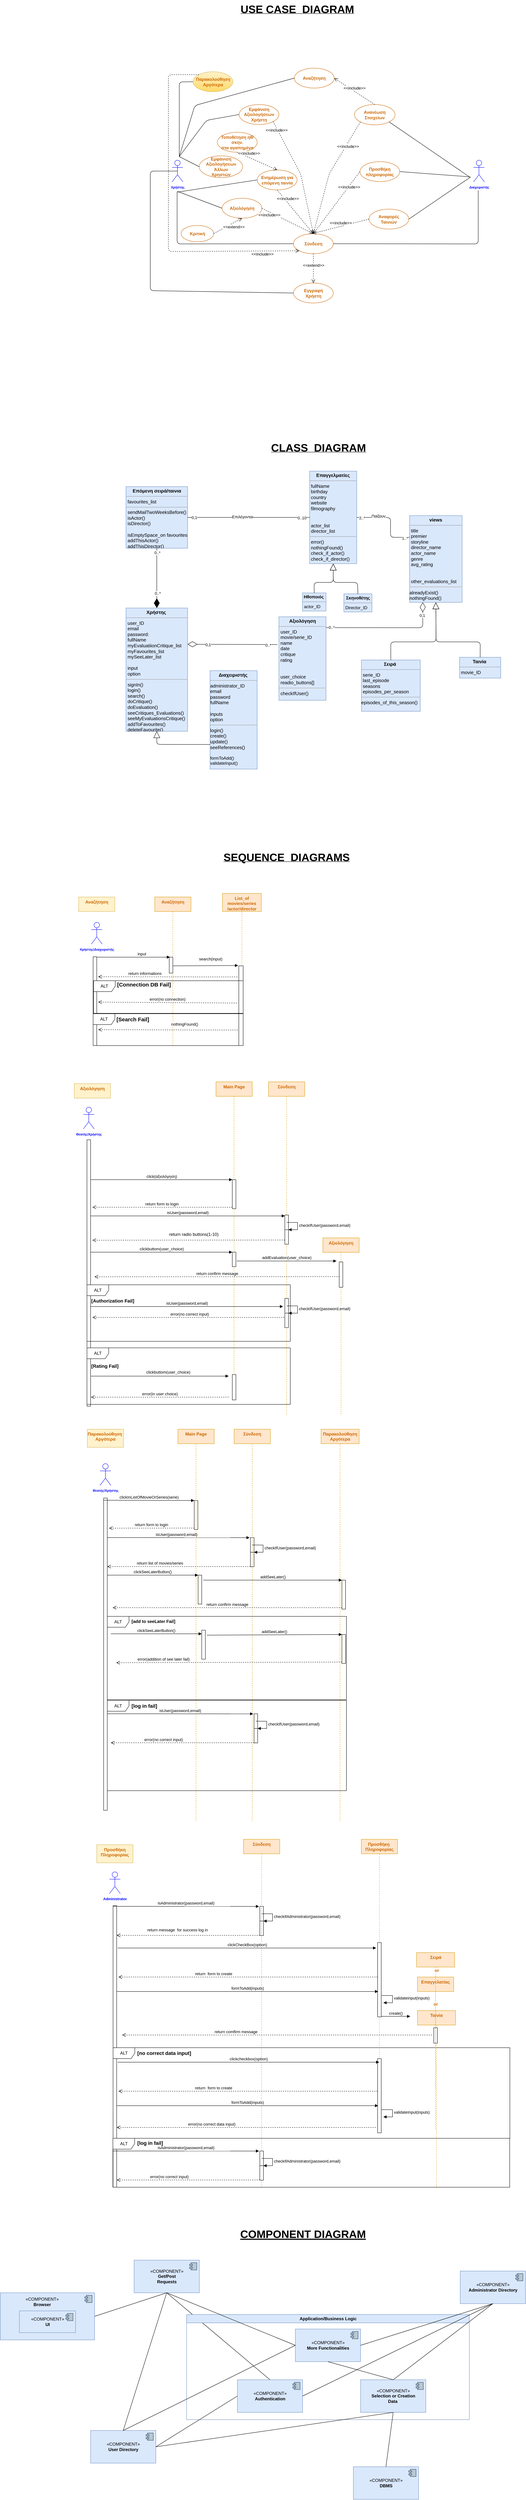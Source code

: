 <mxfile version="14.8.0" type="github">
  <diagram id="9WWM62N5Ql0dgZ5ta1kR" name="Page-1">
    <mxGraphModel dx="192" dy="-661" grid="1" gridSize="10" guides="1" tooltips="1" connect="1" arrows="1" fold="1" page="1" pageScale="1" pageWidth="827" pageHeight="1169" math="0" shadow="0">
      <root>
        <mxCell id="0" />
        <mxCell id="1" parent="0" />
        <mxCell id="QNI6hyxtbEPQ3Ok379N0-1" value="&lt;span style=&quot;color: rgba(0 , 0 , 0 , 0) ; font-family: monospace ; font-size: 0px&quot;&gt;%3CmxGraphModel%3E%3Croot%3E%3CmxCell%20id%3D%220%22%2F%3E%3CmxCell%20id%3D%221%22%20parent%3D%220%22%2F%3E%3CmxCell%20id%3D%222%22%20value%3D%22%26lt%3Bb%26gt%3B%26lt%3Bfont%20color%3D%26quot%3B%23cc6600%26quot%3B%26gt%3B%CE%91%CE%BD%CE%B1%CE%BD%CE%AD%CF%89%CF%83%CE%B7%26lt%3Bbr%26gt%3B%CE%97%CE%B8%CE%BF%CF%80%CE%BF%CE%B9%CE%BF%CF%8D%2F%CE%A3%CE%BA%CE%B7%CE%BD%CE%BF%CE%B8%CE%AD%CF%84%CE%B7%26lt%3Bbr%26gt%3B%26lt%3B%2Ffont%26gt%3B%26lt%3B%2Fb%26gt%3B%22%20style%3D%22text%3BwhiteSpace%3Dwrap%3Bhtml%3D1%3BfillColor%3D%23ffe6cc%3BstrokeColor%3D%23d79b00%3Balign%3Dcenter%3B%22%20vertex%3D%221%22%20parent%3D%221%22%3E%3CmxGeometry%20x%3D%221630%22%20y%3D%222636.25%22%20width%3D%22100%22%20height%3D%2250%22%20as%3D%22geometry%22%2F%3E%3C%2FmxCell%3E%3CmxCell%20id%3D%223%22%20value%3D%22%26lt%3Bfont%20style%3D%26quot%3Bfont-size%3A%209px%26quot%3B%26gt%3B%26lt%3Bb%26gt%3B%CE%98%CE%B5%CE%B1%CF%84%CE%AE%CF%82%2F%CE%A7%CF%81%CE%AE%CF%83%CF%84%CE%B7%CF%82%26lt%3B%2Fb%26gt%3B%26lt%3B%2Ffont%26gt%3B%22%20style%3D%22shape%3DumlActor%3BverticalLabelPosition%3Dbottom%3BverticalAlign%3Dtop%3Bhtml%3D1%3BfontColor%3D%230000FF%3BlabelBorderColor%3Dnone%3BstrokeColor%3D%230000FF%3B%22%20vertex%3D%221%22%20parent%3D%221%22%3E%3CmxGeometry%20x%3D%221665%22%20y%3D%222711.25%22%20width%3D%2230%22%20height%3D%2260%22%20as%3D%22geometry%22%2F%3E%3C%2FmxCell%3E%3CmxCell%20id%3D%224%22%20value%3D%22authorization(user_password%2Cuser_email)%22%20style%3D%22html%3D1%3BverticalAlign%3Dbottom%3BendArrow%3Dblock%3BentryX%3D-0.218%3BentryY%3D0.003%3BentryDx%3D0%3BentryDy%3D0%3BentryPerimeter%3D0%3B%22%20edge%3D%221%22%20target%3D%225%22%20parent%3D%221%22%3E%3CmxGeometry%20relative%3D%221%22%20as%3D%22geometry%22%3E%3CmxPoint%20x%3D%221675%22%20y%3D%222806.25%22%20as%3D%22sourcePoint%22%2F%3E%3CmxPoint%20x%3D%222070%22%20y%3D%222806.25%22%20as%3D%22targetPoint%22%2F%3E%3C%2FmxGeometry%3E%3C%2FmxCell%3E%3CmxCell%20id%3D%225%22%20value%3D%22%22%20style%3D%22html%3D1%3Bpoints%3D%5B%5D%3Bperimeter%3DorthogonalPerimeter%3B%22%20vertex%3D%221%22%20parent%3D%221%22%3E%3CmxGeometry%20x%3D%222080%22%20y%3D%222806.25%22%20width%3D%2210%22%20height%3D%2275%22%20as%3D%22geometry%22%2F%3E%3C%2FmxCell%3E%3CmxCell%20id%3D%226%22%20value%3D%22%22%20style%3D%22html%3D1%3Bpoints%3D%5B%5D%3Bperimeter%3DorthogonalPerimeter%3B%22%20vertex%3D%221%22%20parent%3D%221%22%3E%3CmxGeometry%20x%3D%222080%22%20y%3D%222846.77%22%20width%3D%2210%22%20height%3D%2240%22%20as%3D%22geometry%22%2F%3E%3C%2FmxCell%3E%3CmxCell%20id%3D%227%22%20value%3D%22validateinput(user_password%2Cuser_email)%22%20style%3D%22edgeStyle%3DorthogonalEdgeStyle%3Bhtml%3D1%3Balign%3Dleft%3BspacingLeft%3D2%3BendArrow%3Dblock%3Brounded%3D0%3BentryX%3D1%3BentryY%3D0%3B%22%20edge%3D%221%22%20target%3D%226%22%20parent%3D%221%22%3E%3CmxGeometry%20relative%3D%221%22%20as%3D%22geometry%22%3E%3CmxPoint%20x%3D%222085%22%20y%3D%222826.77%22%20as%3D%22sourcePoint%22%2F%3E%3CArray%20as%3D%22points%22%3E%3CmxPoint%20x%3D%222115%22%20y%3D%222826.77%22%2F%3E%3C%2FArray%3E%3C%2FmxGeometry%3E%3C%2FmxCell%3E%3CmxCell%20id%3D%228%22%20value%3D%22return%22%20style%3D%22html%3D1%3BverticalAlign%3Dbottom%3BendArrow%3Dopen%3Bdashed%3D1%3BendSize%3D8%3B%22%20edge%3D%221%22%20parent%3D%221%22%3E%3CmxGeometry%20x%3D%220.267%22%20relative%3D%221%22%20as%3D%22geometry%22%3E%3CmxPoint%20x%3D%221685%22%20y%3D%222886.25%22%20as%3D%22targetPoint%22%2F%3E%3CmxPoint%20x%3D%222080%22%20y%3D%222886.25%22%20as%3D%22sourcePoint%22%2F%3E%3CArray%20as%3D%22points%22%2F%3E%3CmxPoint%20as%3D%22offset%22%2F%3E%3C%2FmxGeometry%3E%3C%2FmxCell%3E%3CmxCell%20id%3D%229%22%20value%3D%22%22%20style%3D%22html%3D1%3Bpoints%3D%5B%5D%3Bperimeter%3DorthogonalPerimeter%3B%22%20vertex%3D%221%22%20parent%3D%221%22%3E%3CmxGeometry%20x%3D%222406%22%20y%3D%223018.25%22%20width%3D%2210%22%20height%3D%22205%22%20as%3D%22geometry%22%2F%3E%3C%2FmxCell%3E%3CmxCell%20id%3D%2210%22%20value%3D%22clickcheckbox(datachange_actor%2Fderictor)%22%20style%3D%22html%3D1%3BverticalAlign%3Dbottom%3BendArrow%3Dblock%3B%22%20edge%3D%221%22%20parent%3D%221%22%3E%3CmxGeometry%20width%3D%2280%22%20relative%3D%221%22%20as%3D%22geometry%22%3E%3CmxPoint%20x%3D%221689.0%22%20y%3D%223028.25%22%20as%3D%22sourcePoint%22%2F%3E%3CmxPoint%20x%3D%222410.5%22%20y%3D%223028.25%22%20as%3D%22targetPoint%22%2F%3E%3C%2FmxGeometry%3E%3C%2FmxCell%3E%3CmxCell%20id%3D%2211%22%20value%3D%22return%22%20style%3D%22html%3D1%3BverticalAlign%3Dbottom%3BendArrow%3Dopen%3Bdashed%3D1%3BendSize%3D8%3B%22%20edge%3D%221%22%20parent%3D%221%22%3E%3CmxGeometry%20x%3D%220.267%22%20relative%3D%221%22%20as%3D%22geometry%22%3E%3CmxPoint%20x%3D%221691%22%20y%3D%223108.25%22%20as%3D%22targetPoint%22%2F%3E%3CmxPoint%20x%3D%222406%22%20y%3D%223108.25%22%20as%3D%22sourcePoint%22%2F%3E%3CArray%20as%3D%22points%22%2F%3E%3CmxPoint%20as%3D%22offset%22%2F%3E%3C%2FmxGeometry%3E%3C%2FmxCell%3E%3CmxCell%20id%3D%2212%22%20value%3D%22changeDataActor%2Fderictor(inputs_user)%22%20style%3D%22html%3D1%3BverticalAlign%3Dbottom%3BendArrow%3Dblock%3B%22%20edge%3D%221%22%20parent%3D%221%22%3E%3CmxGeometry%20width%3D%2280%22%20relative%3D%221%22%20as%3D%22geometry%22%3E%3CmxPoint%20x%3D%221686%22%20y%3D%223148.25%22%20as%3D%22sourcePoint%22%2F%3E%3CmxPoint%20x%3D%222407.5%22%20y%3D%223148.25%22%20as%3D%22targetPoint%22%2F%3E%3C%2FmxGeometry%3E%3C%2FmxCell%3E%3CmxCell%20id%3D%2213%22%20value%3D%22%22%20style%3D%22html%3D1%3Bpoints%3D%5B%5D%3Bperimeter%3DorthogonalPerimeter%3B%22%20vertex%3D%221%22%20parent%3D%221%22%3E%3CmxGeometry%20x%3D%222561%22%20y%3D%223198.75%22%20width%3D%2210%22%20height%3D%2242.5%22%20as%3D%22geometry%22%2F%3E%3C%2FmxCell%3E%3CmxCell%20id%3D%2214%22%20value%3D%22validateinput(inputs_userl)%22%20style%3D%22edgeStyle%3DorthogonalEdgeStyle%3Bhtml%3D1%3Balign%3Dleft%3BspacingLeft%3D2%3BendArrow%3Dblock%3Brounded%3D0%3BentryX%3D1%3BentryY%3D0%3B%22%20edge%3D%221%22%20parent%3D%221%22%3E%3CmxGeometry%20relative%3D%221%22%20as%3D%22geometry%22%3E%3CmxPoint%20x%3D%222417.0%22%20y%3D%223159.25%22%20as%3D%22sourcePoint%22%2F%3E%3CArray%20as%3D%22points%22%3E%3CmxPoint%20x%3D%222447%22%20y%3D%223159.25%22%2F%3E%3C%2FArray%3E%3CmxPoint%20x%3D%222422.0%22%20y%3D%223179.25%22%20as%3D%22targetPoint%22%2F%3E%3C%2FmxGeometry%3E%3C%2FmxCell%3E%3CmxCell%20id%3D%2215%22%20value%3D%22%22%20style%3D%22html%3D1%3Bpoints%3D%5B%5D%3Bperimeter%3DorthogonalPerimeter%3B%22%20vertex%3D%221%22%20parent%3D%221%22%3E%3CmxGeometry%20x%3D%221676%22%20y%3D%222806.25%22%20width%3D%2210%22%20height%3D%22960%22%20as%3D%22geometry%22%2F%3E%3C%2FmxCell%3E%3CmxCell%20id%3D%2216%22%20value%3D%22%26lt%3Bfont%20color%3D%26quot%3B%23cc6600%26quot%3B%26gt%3B%26lt%3Bb%26gt%3BAuthorization%26lt%3B%2Fb%26gt%3B%26lt%3B%2Ffont%26gt%3B%22%20style%3D%22shape%3DumlLifeline%3Bperimeter%3DlifelinePerimeter%3BwhiteSpace%3Dwrap%3Bhtml%3D1%3Bcontainer%3D1%3Bcollapsible%3D0%3BrecursiveResize%3D0%3BoutlineConnect%3D0%3BverticalAlign%3Dtop%3BstrokeColor%3D%23d79b00%3BfillColor%3D%23ffe6cc%3Balign%3Dcenter%3B%22%20vertex%3D%221%22%20parent%3D%221%22%3E%3CmxGeometry%20x%3D%222035%22%20y%3D%222636.25%22%20width%3D%22100%22%20height%3D%221130%22%20as%3D%22geometry%22%2F%3E%3C%2FmxCell%3E%3CmxCell%20id%3D%2217%22%20value%3D%22%26lt%3Bdiv%26gt%3B%26lt%3Bb%26gt%3B%26lt%3Bfont%20color%3D%26quot%3B%23cc6600%26quot%3B%26gt%3BMain%20Page%26lt%3B%2Ffont%26gt%3B%26lt%3B%2Fb%26gt%3B%26lt%3Bbr%26gt%3B%26lt%3B%2Fdiv%26gt%3B%22%20style%3D%22shape%3DumlLifeline%3Bperimeter%3DlifelinePerimeter%3BwhiteSpace%3Dwrap%3Bhtml%3D1%3Bcontainer%3D1%3Bcollapsible%3D0%3BrecursiveResize%3D0%3BoutlineConnect%3D0%3BverticalAlign%3Dtop%3BstrokeColor%3D%23d79b00%3BfillColor%3D%23ffe6cc%3Balign%3Dcenter%3B%22%20vertex%3D%221%22%20parent%3D%221%22%3E%3CmxGeometry%20x%3D%222360%22%20y%3D%222636.25%22%20width%3D%22100%22%20height%3D%22725%22%20as%3D%22geometry%22%2F%3E%3C%2FmxCell%3E%3CmxCell%20id%3D%2218%22%20value%3D%22%22%20style%3D%22html%3D1%3Bpoints%3D%5B%5D%3Bperimeter%3DorthogonalPerimeter%3B%22%20vertex%3D%221%22%20parent%3D%221%22%3E%3CmxGeometry%20x%3D%222235%22%20y%3D%222916.25%22%20width%3D%2210%22%20height%3D%2280%22%20as%3D%22geometry%22%2F%3E%3C%2FmxCell%3E%3CmxCell%20id%3D%2219%22%20value%3D%22%CE%B1%CE%BD%CE%B1%CE%B6%CE%AE%CF%84%CE%B7%CF%83%CE%B7(user_input)%22%20style%3D%22html%3D1%3BverticalAlign%3Dbottom%3BendArrow%3Dblock%3BentryX%3D0%3BentryY%3D0%3B%22%20edge%3D%221%22%20target%3D%2218%22%20parent%3D%221%22%3E%3CmxGeometry%20relative%3D%221%22%20as%3D%22geometry%22%3E%3CmxPoint%20x%3D%221690%22%20y%3D%222916.25%22%20as%3D%22sourcePoint%22%2F%3E%3C%2FmxGeometry%3E%3C%2FmxCell%3E%3CmxCell%20id%3D%2220%22%20value%3D%22user%20actor%2Fderictor%22%20style%3D%22html%3D1%3BverticalAlign%3Dbottom%3BendArrow%3Dopen%3Bdashed%3D1%3BendSize%3D8%3BexitX%3D0%3BexitY%3D0.95%3B%22%20edge%3D%221%22%20source%3D%2218%22%20parent%3D%221%22%3E%3CmxGeometry%20relative%3D%221%22%20as%3D%22geometry%22%3E%3CmxPoint%20x%3D%221690%22%20y%3D%222992.25%22%20as%3D%22targetPoint%22%2F%3E%3C%2FmxGeometry%3E%3C%2FmxCell%3E%3CmxCell%20id%3D%2221%22%20value%3D%22%26lt%3Bdiv%26gt%3B%26lt%3Bb%26gt%3B%26lt%3Bfont%20color%3D%26quot%3B%23cc6600%26quot%3B%26gt%3B%CE%91%CE%BD%CE%B1%CE%B6%CE%AE%CF%84%CE%B7%CF%83%CE%B7%26lt%3B%2Ffont%26gt%3B%26lt%3B%2Fb%26gt%3B%26lt%3Bbr%26gt%3B%26lt%3B%2Fdiv%26gt%3B%22%20style%3D%22shape%3DumlLifeline%3Bperimeter%3DlifelinePerimeter%3BwhiteSpace%3Dwrap%3Bhtml%3D1%3Bcontainer%3D1%3Bcollapsible%3D0%3BrecursiveResize%3D0%3BoutlineConnect%3D0%3BverticalAlign%3Dtop%3BstrokeColor%3D%23d79b00%3BfillColor%3D%23ffe6cc%3Balign%3Dcenter%3B%22%20vertex%3D%221%22%20parent%3D%221%22%3E%3CmxGeometry%20x%3D%222190%22%20y%3D%222636.25%22%20width%3D%22100%22%20height%3D%221140%22%20as%3D%22geometry%22%2F%3E%3C%2FmxCell%3E%3CmxCell%20id%3D%2222%22%20value%3D%22valiinput(user_inputl)%22%20style%3D%22edgeStyle%3DorthogonalEdgeStyle%3Bhtml%3D1%3Balign%3Dleft%3BspacingLeft%3D2%3BendArrow%3Dblock%3Brounded%3D0%3BentryX%3D1%3BentryY%3D0%3B%22%20edge%3D%221%22%20parent%3D%221%22%3E%3CmxGeometry%20relative%3D%221%22%20as%3D%22geometry%22%3E%3CmxPoint%20x%3D%222250%22%20y%3D%222938.25%22%20as%3D%22sourcePoint%22%2F%3E%3CArray%20as%3D%22points%22%3E%3CmxPoint%20x%3D%222280%22%20y%3D%222938.25%22%2F%3E%3C%2FArray%3E%3CmxPoint%20x%3D%222255%22%20y%3D%222958.25%22%20as%3D%22targetPoint%22%2F%3E%3C%2FmxGeometry%3E%3C%2FmxCell%3E%3CmxCell%20id%3D%2223%22%20value%3D%22%26lt%3Bfont%20color%3D%26quot%3B%23cc6600%26quot%3B%26gt%3B%26lt%3Bb%26gt%3Bactor%2Fdirector%26lt%3B%2Fb%26gt%3B%26lt%3B%2Ffont%26gt%3B%22%20style%3D%22shape%3DumlLifeline%3Bperimeter%3DlifelinePerimeter%3BwhiteSpace%3Dwrap%3Bhtml%3D1%3Bcontainer%3D1%3Bcollapsible%3D0%3BrecursiveResize%3D0%3BoutlineConnect%3D0%3BverticalAlign%3Dtop%3BstrokeColor%3D%23d79b00%3BfillColor%3D%23ffe6cc%3Balign%3Dcenter%3B%22%20vertex%3D%221%22%20parent%3D%221%22%3E%3CmxGeometry%20x%3D%222513.5%22%20y%3D%222636.25%22%20width%3D%22105%22%20height%3D%221167.5%22%20as%3D%22geometry%22%2F%3E%3C%2FmxCell%3E%3CmxCell%20id%3D%2224%22%20value%3D%22changedata()%22%20style%3D%22html%3D1%3BverticalAlign%3Dbottom%3BendArrow%3Dblock%3B%22%20edge%3D%221%22%20parent%3D%221%22%3E%3CmxGeometry%20x%3D%220.2%22%20y%3D%2210%22%20width%3D%2280%22%20relative%3D%221%22%20as%3D%22geometry%22%3E%3CmxPoint%20x%3D%222425%22%20y%3D%223216.25%22%20as%3D%22sourcePoint%22%2F%3E%3CmxPoint%20x%3D%222550%22%20y%3D%223216.25%22%20as%3D%22targetPoint%22%2F%3E%3CmxPoint%20as%3D%22offset%22%2F%3E%3C%2FmxGeometry%3E%3C%2FmxCell%3E%3CmxCell%20id%3D%2225%22%20value%3D%22ALT%22%20style%3D%22shape%3DumlFrame%3BwhiteSpace%3Dwrap%3Bhtml%3D1%3B%22%20vertex%3D%221%22%20parent%3D%221%22%3E%3CmxGeometry%20x%3D%221676%22%20y%3D%223256.25%22%20width%3D%221095%22%20height%3D%22250%22%20as%3D%22geometry%22%2F%3E%3C%2FmxCell%3E%3CmxCell%20id%3D%2226%22%20value%3D%22authorization(user_password%2Cuser_email)%22%20style%3D%22html%3D1%3BverticalAlign%3Dbottom%3BendArrow%3Dblock%3BentryX%3D-0.218%3BentryY%3D0.003%3BentryDx%3D0%3BentryDy%3D0%3BentryPerimeter%3D0%3B%22%20edge%3D%221%22%20target%3D%2227%22%20parent%3D%221%22%3E%3CmxGeometry%20relative%3D%221%22%20as%3D%22geometry%22%3E%3CmxPoint%20x%3D%221676.0%22%20y%3D%223541.25%22%20as%3D%22sourcePoint%22%2F%3E%3CmxPoint%20x%3D%22-3394%22%20y%3D%222221.25%22%20as%3D%22targetPoint%22%2F%3E%3C%2FmxGeometry%3E%3C%2FmxCell%3E%3CmxCell%20id%3D%2227%22%20value%3D%22%22%20style%3D%22html%3D1%3Bpoints%3D%5B%5D%3Bperimeter%3DorthogonalPerimeter%3B%22%20vertex%3D%221%22%20parent%3D%221%22%3E%3CmxGeometry%20x%3D%222081%22%20y%3D%223541.25%22%20width%3D%2210%22%20height%3D%2275%22%20as%3D%22geometry%22%2F%3E%3C%2FmxCell%3E%3CmxCell%20id%3D%2228%22%20value%3D%22%22%20style%3D%22html%3D1%3Bpoints%3D%5B%5D%3Bperimeter%3DorthogonalPerimeter%3B%22%20vertex%3D%221%22%20parent%3D%221%22%3E%3CmxGeometry%20x%3D%222081%22%20y%3D%223581.77%22%20width%3D%2210%22%20height%3D%2240%22%20as%3D%22geometry%22%2F%3E%3C%2FmxCell%3E%3CmxCell%20id%3D%2229%22%20value%3D%22validateinput(user_password%2Cuser_email)%22%20style%3D%22edgeStyle%3DorthogonalEdgeStyle%3Bhtml%3D1%3Balign%3Dleft%3BspacingLeft%3D2%3BendArrow%3Dblock%3Brounded%3D0%3BentryX%3D1%3BentryY%3D0%3B%22%20edge%3D%221%22%20target%3D%2228%22%20parent%3D%221%22%3E%3CmxGeometry%20relative%3D%221%22%20as%3D%22geometry%22%3E%3CmxPoint%20x%3D%222086.0%22%20y%3D%223561.77%22%20as%3D%22sourcePoint%22%2F%3E%3CArray%20as%3D%22points%22%3E%3CmxPoint%20x%3D%222116%22%20y%3D%223561.77%22%2F%3E%3C%2FArray%3E%3C%2FmxGeometry%3E%3C%2FmxCell%3E%3CmxCell%20id%3D%2230%22%20value%3D%22error(no%20correct%20input)%22%20style%3D%22html%3D1%3BverticalAlign%3Dbottom%3BendArrow%3Dopen%3Bdashed%3D1%3BendSize%3D8%3B%22%20edge%3D%221%22%20parent%3D%221%22%3E%3CmxGeometry%20x%3D%220.267%22%20relative%3D%221%22%20as%3D%22geometry%22%3E%3CmxPoint%20x%3D%221686.0%22%20y%3D%223621.25%22%20as%3D%22targetPoint%22%2F%3E%3CmxPoint%20x%3D%222081.0%22%20y%3D%223621.25%22%20as%3D%22sourcePoint%22%2F%3E%3CArray%20as%3D%22points%22%2F%3E%3CmxPoint%20as%3D%22offset%22%2F%3E%3C%2FmxGeometry%3E%3C%2FmxCell%3E%3CmxCell%20id%3D%2231%22%20value%3D%22%22%20style%3D%22html%3D1%3Bpoints%3D%5B%5D%3Bperimeter%3DorthogonalPerimeter%3B%22%20vertex%3D%221%22%20parent%3D%221%22%3E%3CmxGeometry%20x%3D%222406%22%20y%3D%223286.25%22%20width%3D%2210%22%20height%3D%22205%22%20as%3D%22geometry%22%2F%3E%3C%2FmxCell%3E%3CmxCell%20id%3D%2232%22%20value%3D%22clickcheckbox(datachange_actor%2Fderictor)%22%20style%3D%22html%3D1%3BverticalAlign%3Dbottom%3BendArrow%3Dblock%3B%22%20edge%3D%221%22%20parent%3D%221%22%3E%3CmxGeometry%20width%3D%2280%22%20relative%3D%221%22%20as%3D%22geometry%22%3E%3CmxPoint%20x%3D%221689.0%22%20y%3D%223296.25%22%20as%3D%22sourcePoint%22%2F%3E%3CmxPoint%20x%3D%222410.5%22%20y%3D%223296.25%22%20as%3D%22targetPoint%22%2F%3E%3C%2FmxGeometry%3E%3C%2FmxCell%3E%3CmxCell%20id%3D%2233%22%20value%3D%22return%22%20style%3D%22html%3D1%3BverticalAlign%3Dbottom%3BendArrow%3Dopen%3Bdashed%3D1%3BendSize%3D8%3B%22%20edge%3D%221%22%20parent%3D%221%22%3E%3CmxGeometry%20x%3D%220.267%22%20relative%3D%221%22%20as%3D%22geometry%22%3E%3CmxPoint%20x%3D%221691.0%22%20y%3D%223376.25%22%20as%3D%22targetPoint%22%2F%3E%3CmxPoint%20x%3D%222406.0%22%20y%3D%223376.25%22%20as%3D%22sourcePoint%22%2F%3E%3CArray%20as%3D%22points%22%2F%3E%3CmxPoint%20as%3D%22offset%22%2F%3E%3C%2FmxGeometry%3E%3C%2FmxCell%3E%3CmxCell%20id%3D%2234%22%20value%3D%22changeDataactor%2Fderictor%26lt%3Bbr%26gt%3B(inputs_user)%22%20style%3D%22html%3D1%3BverticalAlign%3Dbottom%3BendArrow%3Dblock%3B%22%20edge%3D%221%22%20parent%3D%221%22%3E%3CmxGeometry%20width%3D%2280%22%20relative%3D%221%22%20as%3D%22geometry%22%3E%3CmxPoint%20x%3D%221686.0%22%20y%3D%223416.25%22%20as%3D%22sourcePoint%22%2F%3E%3CmxPoint%20x%3D%222407.5%22%20y%3D%223416.25%22%20as%3D%22targetPoint%22%2F%3E%3C%2FmxGeometry%3E%3C%2FmxCell%3E%3CmxCell%20id%3D%2235%22%20value%3D%22validateinput(inputs_userl)%22%20style%3D%22edgeStyle%3DorthogonalEdgeStyle%3Bhtml%3D1%3Balign%3Dleft%3BspacingLeft%3D2%3BendArrow%3Dblock%3Brounded%3D0%3BentryX%3D1%3BentryY%3D0%3B%22%20edge%3D%221%22%20parent%3D%221%22%3E%3CmxGeometry%20relative%3D%221%22%20as%3D%22geometry%22%3E%3CmxPoint%20x%3D%222417.0%22%20y%3D%223427.25%22%20as%3D%22sourcePoint%22%2F%3E%3CArray%20as%3D%22points%22%3E%3CmxPoint%20x%3D%222447%22%20y%3D%223427.25%22%2F%3E%3C%2FArray%3E%3CmxPoint%20x%3D%222422.0%22%20y%3D%223447.25%22%20as%3D%22targetPoint%22%2F%3E%3C%2FmxGeometry%3E%3C%2FmxCell%3E%3CmxCell%20id%3D%2236%22%20value%3D%22error(no%20correct%20data%20input)%22%20style%3D%22html%3D1%3BverticalAlign%3Dbottom%3BendArrow%3Dopen%3Bdashed%3D1%3BendSize%3D8%3B%22%20edge%3D%221%22%20parent%3D%221%22%3E%3CmxGeometry%20x%3D%220.267%22%20relative%3D%221%22%20as%3D%22geometry%22%3E%3CmxPoint%20x%3D%221686%22%20y%3D%223476.25%22%20as%3D%22targetPoint%22%2F%3E%3CmxPoint%20x%3D%222401%22%20y%3D%223476.25%22%20as%3D%22sourcePoint%22%2F%3E%3CArray%20as%3D%22points%22%2F%3E%3CmxPoint%20as%3D%22offset%22%2F%3E%3C%2FmxGeometry%3E%3C%2FmxCell%3E%3CmxCell%20id%3D%2237%22%20value%3D%22%26lt%3Bb%20style%3D%26quot%3Bfont-size%3A%2014px%26quot%3B%26gt%3B%26lt%3Bfont%20style%3D%26quot%3Bfont-size%3A%2014px%26quot%3B%26gt%3B%5B%26lt%3B%2Ffont%26gt%3B%26lt%3Bspan%20style%3D%26quot%3Btext-align%3A%20center%20%3B%20background-color%3A%20rgb(255%20%2C%20255%20%2C%20255)%26quot%3B%26gt%3Bno%20correct%20data%20input%26lt%3B%2Fspan%26gt%3B%26lt%3Bfont%20style%3D%26quot%3Bfont-size%3A%2014px%26quot%3B%26gt%3B%5D%26lt%3B%2Ffont%26gt%3B%26lt%3B%2Fb%26gt%3B%22%20style%3D%22text%3BwhiteSpace%3Dwrap%3Bhtml%3D1%3B%22%20vertex%3D%221%22%20parent%3D%221%22%3E%3CmxGeometry%20x%3D%221741%22%20y%3D%223256.25%22%20width%3D%22160%22%20height%3D%2230%22%20as%3D%22geometry%22%2F%3E%3C%2FmxCell%3E%3CmxCell%20id%3D%2238%22%20value%3D%22ALT%22%20style%3D%22shape%3DumlFrame%3BwhiteSpace%3Dwrap%3Bhtml%3D1%3B%22%20vertex%3D%221%22%20parent%3D%221%22%3E%3CmxGeometry%20x%3D%221676%22%20y%3D%223506.25%22%20width%3D%221095%22%20height%3D%22250%22%20as%3D%22geometry%22%2F%3E%3C%2FmxCell%3E%3CmxCell%20id%3D%2239%22%20value%3D%22%26lt%3Bdiv%20style%3D%26quot%3Btext-align%3A%20center%26quot%3B%26gt%3B%26lt%3Bb%20style%3D%26quot%3Bfont-size%3A%2014px%26quot%3B%26gt%3B%5B%26lt%3B%2Fb%26gt%3B%26lt%3Bb%20style%3D%26quot%3Bfont-size%3A%2014px%20%3B%20background-color%3A%20rgb(255%20%2C%20255%20%2C%20255)%26quot%3B%26gt%3Bsign%20in%20fail%26lt%3B%2Fb%26gt%3B%26lt%3Bb%20style%3D%26quot%3Bfont-size%3A%2014px%26quot%3B%26gt%3B%5D%26lt%3B%2Fb%26gt%3B%26lt%3B%2Fdiv%26gt%3B%22%20style%3D%22text%3BwhiteSpace%3Dwrap%3Bhtml%3D1%3B%22%20vertex%3D%221%22%20parent%3D%221%22%3E%3CmxGeometry%20x%3D%221741%22%20y%3D%223504.25%22%20width%3D%22160%22%20height%3D%2230%22%20as%3D%22geometry%22%2F%3E%3C%2FmxCell%3E%3C%2Froot%3E%3C%2FmxGraphModel%3E&lt;/span&gt;" style="text;html=1;align=center;verticalAlign=middle;resizable=0;points=[];autosize=1;strokeColor=none;" parent="1" vertex="1">
          <mxGeometry x="1820.71" y="1652.86" width="20" height="20" as="geometry" />
        </mxCell>
        <mxCell id="QNI6hyxtbEPQ3Ok379N0-2" value="&lt;b&gt;&lt;u&gt;&lt;font style=&quot;font-size: 30px&quot;&gt;USE CASE&amp;nbsp; DIAGRAM&lt;/font&gt;&lt;/u&gt;&lt;/b&gt;" style="text;html=1;strokeColor=none;fillColor=none;align=center;verticalAlign=middle;whiteSpace=wrap;rounded=0;" parent="1" vertex="1">
          <mxGeometry x="1449.21" y="1180" width="413" height="50" as="geometry" />
        </mxCell>
        <mxCell id="QNI6hyxtbEPQ3Ok379N0-3" value="&lt;font style=&quot;font-size: 9px&quot;&gt;&lt;b&gt;Χρήστης&lt;/b&gt;&lt;/font&gt;" style="shape=umlActor;verticalLabelPosition=bottom;verticalAlign=top;html=1;fontColor=#0000FF;labelBorderColor=none;strokeColor=#0000FF;" parent="1" vertex="1">
          <mxGeometry x="1309.71" y="1622.0" width="30" height="60" as="geometry" />
        </mxCell>
        <mxCell id="QNI6hyxtbEPQ3Ok379N0-4" value="&lt;font style=&quot;font-size: 9px&quot;&gt;&lt;b&gt;Διαχειριστής&lt;/b&gt;&lt;/font&gt;" style="shape=umlActor;verticalLabelPosition=bottom;verticalAlign=top;html=1;fontColor=#0000FF;strokeColor=#0000FF;" parent="1" vertex="1">
          <mxGeometry x="2141.71" y="1622.0" width="30" height="60" as="geometry" />
        </mxCell>
        <mxCell id="QNI6hyxtbEPQ3Ok379N0-5" value="&lt;b&gt;&lt;font color=&quot;#cc6600&quot;&gt;Σύνδεση&lt;/font&gt;&lt;/b&gt;" style="ellipse;whiteSpace=wrap;html=1;aspect=fixed;strokeColor=#CC6600;" parent="1" vertex="1">
          <mxGeometry x="1644.71" y="1825.0" width="110" height="55" as="geometry" />
        </mxCell>
        <mxCell id="QNI6hyxtbEPQ3Ok379N0-6" value="&lt;b&gt;&lt;font color=&quot;#cc6600&quot;&gt;Αξιολόγηση&lt;br&gt;&lt;/font&gt;&lt;/b&gt;" style="ellipse;whiteSpace=wrap;html=1;aspect=fixed;strokeColor=#CC6600;" parent="1" vertex="1">
          <mxGeometry x="1447.71" y="1727.0" width="110" height="55" as="geometry" />
        </mxCell>
        <mxCell id="QNI6hyxtbEPQ3Ok379N0-7" value="&lt;b&gt;&lt;font color=&quot;#cc6600&quot;&gt;Εμφάνιση&lt;br&gt;Αξιολογήσεων&lt;br&gt;Άλλων&lt;br&gt;Χρηστών&lt;br&gt;&lt;/font&gt;&lt;/b&gt;" style="ellipse;whiteSpace=wrap;html=1;aspect=fixed;strokeColor=#CC6600;" parent="1" vertex="1">
          <mxGeometry x="1384.71" y="1610.0" width="120" height="60" as="geometry" />
        </mxCell>
        <mxCell id="QNI6hyxtbEPQ3Ok379N0-8" value="&lt;b&gt;&lt;font color=&quot;#cc6600&quot;&gt;Αναζήτηση&lt;/font&gt;&lt;/b&gt;" style="ellipse;whiteSpace=wrap;html=1;aspect=fixed;strokeColor=#CC6600;" parent="1" vertex="1">
          <mxGeometry x="1647.21" y="1368" width="110" height="55" as="geometry" />
        </mxCell>
        <mxCell id="QNI6hyxtbEPQ3Ok379N0-9" value="" style="endArrow=none;html=1;entryX=0;entryY=0.5;entryDx=0;entryDy=0;" parent="1" target="QNI6hyxtbEPQ3Ok379N0-8" edge="1">
          <mxGeometry width="50" height="50" relative="1" as="geometry">
            <mxPoint x="1329.71" y="1612.0" as="sourcePoint" />
            <mxPoint x="1619.71" y="1492" as="targetPoint" />
            <Array as="points">
              <mxPoint x="1372.71" y="1471" />
            </Array>
          </mxGeometry>
        </mxCell>
        <mxCell id="QNI6hyxtbEPQ3Ok379N0-10" value="&lt;b&gt;&lt;font color=&quot;#cc6600&quot;&gt;Εμφάνιση&lt;br&gt;Αξιολογήσεων&lt;br&gt;Χρήστη&lt;br&gt;&lt;/font&gt;&lt;/b&gt;" style="ellipse;whiteSpace=wrap;html=1;aspect=fixed;strokeColor=#CC6600;" parent="1" vertex="1">
          <mxGeometry x="1494.71" y="1468.5" width="110" height="55" as="geometry" />
        </mxCell>
        <mxCell id="QNI6hyxtbEPQ3Ok379N0-11" value="&amp;lt;&amp;lt;include&amp;gt;&amp;gt;" style="html=1;verticalAlign=bottom;endArrow=open;dashed=1;endSize=8;exitX=0.5;exitY=1;exitDx=0;exitDy=0;entryX=0.5;entryY=0;entryDx=0;entryDy=0;" parent="1" source="QNI6hyxtbEPQ3Ok379N0-25" target="QNI6hyxtbEPQ3Ok379N0-5" edge="1">
          <mxGeometry x="-0.423" y="1" relative="1" as="geometry">
            <mxPoint x="1609.71" y="1670.0" as="sourcePoint" />
            <mxPoint x="1660.71" y="1795.0" as="targetPoint" />
            <mxPoint y="-1" as="offset" />
          </mxGeometry>
        </mxCell>
        <mxCell id="QNI6hyxtbEPQ3Ok379N0-12" value="" style="endArrow=none;html=1;entryX=0;entryY=0.5;entryDx=0;entryDy=0;" parent="1" target="QNI6hyxtbEPQ3Ok379N0-10" edge="1">
          <mxGeometry width="50" height="50" relative="1" as="geometry">
            <mxPoint x="1329.71" y="1612.0" as="sourcePoint" />
            <mxPoint x="1239.71" y="1474.5" as="targetPoint" />
            <Array as="points">
              <mxPoint x="1404.71" y="1512" />
            </Array>
          </mxGeometry>
        </mxCell>
        <mxCell id="QNI6hyxtbEPQ3Ok379N0-13" value="" style="endArrow=none;html=1;exitX=0;exitY=0.5;exitDx=0;exitDy=0;" parent="1" source="QNI6hyxtbEPQ3Ok379N0-25" edge="1">
          <mxGeometry width="50" height="50" relative="1" as="geometry">
            <mxPoint x="1459.71" y="1670.0" as="sourcePoint" />
            <mxPoint x="1324.71" y="1710.0" as="targetPoint" />
          </mxGeometry>
        </mxCell>
        <mxCell id="QNI6hyxtbEPQ3Ok379N0-14" value="" style="endArrow=none;html=1;exitX=0;exitY=0.5;exitDx=0;exitDy=0;" parent="1" source="QNI6hyxtbEPQ3Ok379N0-6" edge="1">
          <mxGeometry width="50" height="50" relative="1" as="geometry">
            <mxPoint x="1429.71" y="1716.0" as="sourcePoint" />
            <mxPoint x="1324.71" y="1708.0" as="targetPoint" />
          </mxGeometry>
        </mxCell>
        <mxCell id="QNI6hyxtbEPQ3Ok379N0-15" value="&amp;lt;&amp;lt;include&amp;gt;&amp;gt;" style="html=1;verticalAlign=bottom;endArrow=open;dashed=1;endSize=8;exitX=1;exitY=0.5;exitDx=0;exitDy=0;entryX=0.5;entryY=0;entryDx=0;entryDy=0;" parent="1" source="QNI6hyxtbEPQ3Ok379N0-6" target="QNI6hyxtbEPQ3Ok379N0-5" edge="1">
          <mxGeometry x="-0.631" y="-16" relative="1" as="geometry">
            <mxPoint x="1569.71" y="1730.0" as="sourcePoint" />
            <mxPoint x="1675.71" y="1819.0" as="targetPoint" />
            <mxPoint x="1" as="offset" />
          </mxGeometry>
        </mxCell>
        <mxCell id="QNI6hyxtbEPQ3Ok379N0-16" value="" style="endArrow=none;html=1;entryX=0;entryY=0.5;entryDx=0;entryDy=0;" parent="1" target="QNI6hyxtbEPQ3Ok379N0-5" edge="1">
          <mxGeometry width="50" height="50" relative="1" as="geometry">
            <mxPoint x="1323.71" y="1709.0" as="sourcePoint" />
            <mxPoint x="1269.71" y="1444.5" as="targetPoint" />
            <Array as="points">
              <mxPoint x="1323.71" y="1853.0" />
            </Array>
          </mxGeometry>
        </mxCell>
        <mxCell id="QNI6hyxtbEPQ3Ok379N0-17" value="" style="endArrow=none;html=1;exitX=0;exitY=0.5;exitDx=0;exitDy=0;" parent="1" source="QNI6hyxtbEPQ3Ok379N0-7" edge="1">
          <mxGeometry width="50" height="50" relative="1" as="geometry">
            <mxPoint x="1474.71" y="1685.5" as="sourcePoint" />
            <mxPoint x="1329.71" y="1612.0" as="targetPoint" />
          </mxGeometry>
        </mxCell>
        <mxCell id="QNI6hyxtbEPQ3Ok379N0-18" value="&lt;font color=&quot;#cc6600&quot;&gt;&lt;b&gt;Προσθήκη πληροφορίας&lt;/b&gt;&lt;/font&gt;" style="ellipse;whiteSpace=wrap;html=1;aspect=fixed;strokeColor=#CC6600;" parent="1" vertex="1">
          <mxGeometry x="1828.21" y="1626.0" width="110" height="55" as="geometry" />
        </mxCell>
        <mxCell id="QNI6hyxtbEPQ3Ok379N0-19" value="&lt;b&gt;&lt;font color=&quot;#cc6600&quot;&gt;Ανανέωση Στοιχείων&lt;br&gt;&lt;/font&gt;&lt;/b&gt;" style="ellipse;whiteSpace=wrap;html=1;aspect=fixed;strokeColor=#CC6600;" parent="1" vertex="1">
          <mxGeometry x="1813.21" y="1468.5" width="112" height="56" as="geometry" />
        </mxCell>
        <mxCell id="QNI6hyxtbEPQ3Ok379N0-20" value="&amp;lt;&amp;lt;include&amp;gt;&amp;gt;" style="html=1;verticalAlign=bottom;endArrow=open;dashed=1;endSize=8;exitX=0;exitY=1;exitDx=0;exitDy=0;entryX=0.5;entryY=0;entryDx=0;entryDy=0;" parent="1" source="QNI6hyxtbEPQ3Ok379N0-19" target="QNI6hyxtbEPQ3Ok379N0-5" edge="1">
          <mxGeometry x="-0.508" y="10" relative="1" as="geometry">
            <mxPoint x="1899.71" y="1512" as="sourcePoint" />
            <mxPoint x="1799.71" y="1666.0" as="targetPoint" />
            <mxPoint as="offset" />
            <Array as="points">
              <mxPoint x="1743.21" y="1660.0" />
            </Array>
          </mxGeometry>
        </mxCell>
        <mxCell id="QNI6hyxtbEPQ3Ok379N0-21" value="&amp;lt;&amp;lt;include&amp;gt;&amp;gt;" style="html=1;verticalAlign=bottom;endArrow=open;dashed=1;endSize=8;exitX=0;exitY=0.5;exitDx=0;exitDy=0;entryX=0.5;entryY=0;entryDx=0;entryDy=0;" parent="1" source="QNI6hyxtbEPQ3Ok379N0-18" target="QNI6hyxtbEPQ3Ok379N0-5" edge="1">
          <mxGeometry x="-0.454" y="6" relative="1" as="geometry">
            <mxPoint x="1859.71" y="1716.0" as="sourcePoint" />
            <mxPoint x="1770.71" y="1830.0" as="targetPoint" />
            <mxPoint y="1" as="offset" />
          </mxGeometry>
        </mxCell>
        <mxCell id="QNI6hyxtbEPQ3Ok379N0-22" value="" style="endArrow=none;html=1;exitX=1;exitY=0.5;exitDx=0;exitDy=0;" parent="1" source="QNI6hyxtbEPQ3Ok379N0-18" edge="1">
          <mxGeometry width="50" height="50" relative="1" as="geometry">
            <mxPoint x="2259.71" y="1486" as="sourcePoint" />
            <mxPoint x="2132.71" y="1668.0" as="targetPoint" />
          </mxGeometry>
        </mxCell>
        <mxCell id="QNI6hyxtbEPQ3Ok379N0-23" value="&amp;lt;&amp;lt;include&amp;gt;&amp;gt;" style="html=1;verticalAlign=bottom;endArrow=open;dashed=1;endSize=8;exitX=0.5;exitY=0;exitDx=0;exitDy=0;entryX=1;entryY=0.5;entryDx=0;entryDy=0;" parent="1" source="QNI6hyxtbEPQ3Ok379N0-19" target="QNI6hyxtbEPQ3Ok379N0-8" edge="1">
          <mxGeometry relative="1" as="geometry">
            <mxPoint x="1969.71" y="1515" as="sourcePoint" />
            <mxPoint x="1700.21" y="1340" as="targetPoint" />
          </mxGeometry>
        </mxCell>
        <mxCell id="QNI6hyxtbEPQ3Ok379N0-24" value="&lt;b&gt;&lt;font color=&quot;#cc6600&quot;&gt;Κριτική&lt;br&gt;&lt;/font&gt;&lt;/b&gt;" style="ellipse;whiteSpace=wrap;html=1;aspect=fixed;strokeColor=#CC6600;" parent="1" vertex="1">
          <mxGeometry x="1334.71" y="1802.0" width="90" height="45" as="geometry" />
        </mxCell>
        <mxCell id="QNI6hyxtbEPQ3Ok379N0-25" value="&lt;span style=&quot;text-align: left&quot;&gt;&lt;font color=&quot;#cc6600&quot;&gt;&lt;b&gt;Ενημέρωση για επόμενη ταινία&lt;/b&gt;&lt;/font&gt;&lt;/span&gt;&lt;font color=&quot;#cc6600&quot;&gt;&lt;b&gt;&lt;br&gt;&lt;/b&gt;&lt;/font&gt;" style="ellipse;whiteSpace=wrap;html=1;aspect=fixed;strokeColor=#CC6600;" parent="1" vertex="1">
          <mxGeometry x="1544.71" y="1649.0" width="110" height="55" as="geometry" />
        </mxCell>
        <mxCell id="QNI6hyxtbEPQ3Ok379N0-26" value="&amp;lt;&amp;lt;extend&amp;gt;&amp;gt;" style="html=1;verticalAlign=bottom;endArrow=open;dashed=1;endSize=8;exitX=1;exitY=0.5;exitDx=0;exitDy=0;" parent="1" source="QNI6hyxtbEPQ3Ok379N0-24" edge="1">
          <mxGeometry x="0.19" y="-18" relative="1" as="geometry">
            <mxPoint x="1639.71" y="1886.0" as="sourcePoint" />
            <mxPoint x="1502.71" y="1782.0" as="targetPoint" />
            <mxPoint as="offset" />
          </mxGeometry>
        </mxCell>
        <mxCell id="QNI6hyxtbEPQ3Ok379N0-27" value="&lt;b&gt;&lt;font color=&quot;#cc6600&quot;&gt;Εγγραφή&lt;br&gt;Χρήστη&lt;br&gt;&lt;/font&gt;&lt;/b&gt;" style="ellipse;whiteSpace=wrap;html=1;aspect=fixed;strokeColor=#CC6600;" parent="1" vertex="1">
          <mxGeometry x="1644.71" y="1961.0" width="110" height="55" as="geometry" />
        </mxCell>
        <mxCell id="QNI6hyxtbEPQ3Ok379N0-28" value="&amp;lt;&amp;lt;extend&amp;gt;&amp;gt;" style="html=1;verticalAlign=bottom;endArrow=open;dashed=1;endSize=8;exitX=0.5;exitY=1;exitDx=0;exitDy=0;entryX=0.5;entryY=0;entryDx=0;entryDy=0;" parent="1" source="QNI6hyxtbEPQ3Ok379N0-5" target="QNI6hyxtbEPQ3Ok379N0-27" edge="1">
          <mxGeometry relative="1" as="geometry">
            <mxPoint x="1959.71" y="2029.91" as="sourcePoint" />
            <mxPoint x="1756.71" y="1911.0" as="targetPoint" />
          </mxGeometry>
        </mxCell>
        <mxCell id="QNI6hyxtbEPQ3Ok379N0-29" value="&amp;lt;&amp;lt;include&amp;gt;&amp;gt;" style="html=1;verticalAlign=bottom;endArrow=open;dashed=1;endSize=8;exitX=1;exitY=1;exitDx=0;exitDy=0;entryX=0.5;entryY=0;entryDx=0;entryDy=0;" parent="1" source="QNI6hyxtbEPQ3Ok379N0-10" target="QNI6hyxtbEPQ3Ok379N0-5" edge="1">
          <mxGeometry x="-0.798" y="-7" relative="1" as="geometry">
            <mxPoint x="1709.71" y="1644.0" as="sourcePoint" />
            <mxPoint x="1709.71" y="1835.0" as="targetPoint" />
            <Array as="points">
              <mxPoint x="1664.71" y="1660.0" />
            </Array>
            <mxPoint as="offset" />
          </mxGeometry>
        </mxCell>
        <mxCell id="QNI6hyxtbEPQ3Ok379N0-30" value="" style="endArrow=none;html=1;entryX=0;entryY=0.5;entryDx=0;entryDy=0;" parent="1" target="QNI6hyxtbEPQ3Ok379N0-31" edge="1">
          <mxGeometry width="50" height="50" relative="1" as="geometry">
            <mxPoint x="1329.71" y="1612.0" as="sourcePoint" />
            <mxPoint x="1334.71" y="1434" as="targetPoint" />
            <Array as="points">
              <mxPoint x="1329.71" y="1406" />
            </Array>
          </mxGeometry>
        </mxCell>
        <mxCell id="QNI6hyxtbEPQ3Ok379N0-31" value="&lt;b style=&quot;color: rgb(204 , 102 , 0)&quot;&gt;Παρακολούθηση Αργότερα&lt;/b&gt;&lt;font color=&quot;#cc6600&quot;&gt;&lt;b&gt;&lt;br&gt;&lt;/b&gt;&lt;/font&gt;" style="ellipse;whiteSpace=wrap;html=1;aspect=fixed;strokeColor=#d6b656;fillColor=#fff2cc;gradientColor=#ffd966;" parent="1" vertex="1">
          <mxGeometry x="1367.71" y="1378" width="110" height="55" as="geometry" />
        </mxCell>
        <mxCell id="QNI6hyxtbEPQ3Ok379N0-32" value="&amp;lt;&amp;lt;include&amp;gt;&amp;gt;" style="html=1;verticalAlign=bottom;endArrow=open;dashed=1;endSize=8;entryX=0;entryY=1;entryDx=0;entryDy=0;exitX=0;exitY=0;exitDx=0;exitDy=0;" parent="1" source="QNI6hyxtbEPQ3Ok379N0-31" target="QNI6hyxtbEPQ3Ok379N0-5" edge="1">
          <mxGeometry x="0.782" y="-17" relative="1" as="geometry">
            <mxPoint x="1375.71" y="1363" as="sourcePoint" />
            <mxPoint x="1341.46" y="2016.0" as="targetPoint" />
            <Array as="points">
              <mxPoint x="1299.71" y="1386" />
              <mxPoint x="1299.71" y="1874.0" />
            </Array>
            <mxPoint as="offset" />
          </mxGeometry>
        </mxCell>
        <mxCell id="QNI6hyxtbEPQ3Ok379N0-33" value="&lt;font color=&quot;#cc6600&quot;&gt;&lt;b&gt;Αναφορές &lt;br&gt;Ταινιών&lt;/b&gt;&lt;/font&gt;" style="ellipse;whiteSpace=wrap;html=1;aspect=fixed;strokeColor=#CC6600;" parent="1" vertex="1">
          <mxGeometry x="1853.21" y="1757.0" width="110" height="55" as="geometry" />
        </mxCell>
        <mxCell id="QNI6hyxtbEPQ3Ok379N0-34" value="&amp;lt;&amp;lt;include&amp;gt;&amp;gt;" style="html=1;verticalAlign=bottom;endArrow=open;dashed=1;endSize=8;exitX=0;exitY=0.5;exitDx=0;exitDy=0;entryX=0.477;entryY=-0.01;entryDx=0;entryDy=0;entryPerimeter=0;" parent="1" source="QNI6hyxtbEPQ3Ok379N0-33" target="QNI6hyxtbEPQ3Ok379N0-5" edge="1">
          <mxGeometry relative="1" as="geometry">
            <mxPoint x="1973.71" y="1829.5" as="sourcePoint" />
            <mxPoint x="1697.71" y="1825.0" as="targetPoint" />
          </mxGeometry>
        </mxCell>
        <mxCell id="QNI6hyxtbEPQ3Ok379N0-35" value="" style="endArrow=none;html=1;exitX=1;exitY=0.5;exitDx=0;exitDy=0;" parent="1" source="QNI6hyxtbEPQ3Ok379N0-33" edge="1">
          <mxGeometry width="50" height="50" relative="1" as="geometry">
            <mxPoint x="1947.743" y="1728.126" as="sourcePoint" />
            <mxPoint x="2132.71" y="1669.0" as="targetPoint" />
          </mxGeometry>
        </mxCell>
        <mxCell id="QNI6hyxtbEPQ3Ok379N0-36" value="" style="endArrow=none;html=1;entryX=0;entryY=0.5;entryDx=0;entryDy=0;exitX=0.5;exitY=0.5;exitDx=0;exitDy=0;exitPerimeter=0;" parent="1" source="QNI6hyxtbEPQ3Ok379N0-3" target="QNI6hyxtbEPQ3Ok379N0-27" edge="1">
          <mxGeometry width="50" height="50" relative="1" as="geometry">
            <mxPoint x="1323.71" y="1657.0" as="sourcePoint" />
            <mxPoint x="1579.71" y="1699.0" as="targetPoint" />
            <Array as="points">
              <mxPoint x="1249.71" y="1652.0" />
              <mxPoint x="1249.71" y="1982.0" />
            </Array>
          </mxGeometry>
        </mxCell>
        <mxCell id="QNI6hyxtbEPQ3Ok379N0-37" value="&lt;b style=&quot;color: rgb(204 , 102 , 0)&quot;&gt;Τοποθέτηση ηθ/σκην.&lt;br&gt;στα αγαπημένα&lt;/b&gt;&lt;b&gt;&lt;font color=&quot;#cc6600&quot;&gt;&lt;br&gt;&lt;/font&gt;&lt;/b&gt;" style="ellipse;whiteSpace=wrap;html=1;aspect=fixed;strokeColor=#CC6600;" parent="1" vertex="1">
          <mxGeometry x="1434.71" y="1545" width="110" height="55" as="geometry" />
        </mxCell>
        <mxCell id="QNI6hyxtbEPQ3Ok379N0-38" value="&amp;lt;&amp;lt;include&amp;gt;&amp;gt;" style="html=1;verticalAlign=bottom;endArrow=open;dashed=1;endSize=8;exitX=0.5;exitY=1;exitDx=0;exitDy=0;entryX=0.5;entryY=0;entryDx=0;entryDy=0;" parent="1" source="QNI6hyxtbEPQ3Ok379N0-37" target="QNI6hyxtbEPQ3Ok379N0-25" edge="1">
          <mxGeometry x="-0.423" y="1" relative="1" as="geometry">
            <mxPoint x="1539.71" y="1622.0" as="sourcePoint" />
            <mxPoint x="1639.71" y="1743.0" as="targetPoint" />
            <mxPoint y="-1" as="offset" />
          </mxGeometry>
        </mxCell>
        <mxCell id="QNI6hyxtbEPQ3Ok379N0-39" value="" style="endArrow=none;html=1;exitX=1;exitY=0.5;exitDx=0;exitDy=0;" parent="1" source="QNI6hyxtbEPQ3Ok379N0-5" edge="1">
          <mxGeometry width="50" height="50" relative="1" as="geometry">
            <mxPoint x="1333.71" y="1719.0" as="sourcePoint" />
            <mxPoint x="2154.71" y="1705.0" as="targetPoint" />
            <Array as="points">
              <mxPoint x="2154.71" y="1853.0" />
            </Array>
          </mxGeometry>
        </mxCell>
        <mxCell id="QNI6hyxtbEPQ3Ok379N0-40" value="" style="endArrow=none;html=1;exitX=1;exitY=1;exitDx=0;exitDy=0;" parent="1" source="QNI6hyxtbEPQ3Ok379N0-19" edge="1">
          <mxGeometry width="50" height="50" relative="1" as="geometry">
            <mxPoint x="2043.21" y="1490" as="sourcePoint" />
            <mxPoint x="2133.21" y="1670.0" as="targetPoint" />
          </mxGeometry>
        </mxCell>
        <mxCell id="QNI6hyxtbEPQ3Ok379N0-43" value="&lt;font style=&quot;font-size: 9px&quot;&gt;&lt;b&gt;Χρήστης/Διαχειριστής&lt;/b&gt;&lt;/font&gt;" style="shape=umlActor;verticalLabelPosition=bottom;verticalAlign=top;html=1;fontColor=#0000FF;labelBorderColor=none;strokeColor=#0000FF;" parent="1" vertex="1">
          <mxGeometry x="1087" y="3724.99" width="30" height="60" as="geometry" />
        </mxCell>
        <mxCell id="QNI6hyxtbEPQ3Ok379N0-44" value="&lt;b&gt;&lt;font color=&quot;#cc6600&quot;&gt;Αναζήτηση&lt;br&gt;&lt;/font&gt;&lt;/b&gt;" style="text;whiteSpace=wrap;html=1;fillColor=#fff2cc;strokeColor=#d6b656;align=center;" parent="1" vertex="1">
          <mxGeometry x="1052" y="3654.99" width="100" height="40" as="geometry" />
        </mxCell>
        <mxCell id="QNI6hyxtbEPQ3Ok379N0-45" value="" style="html=1;points=[];perimeter=orthogonalPerimeter;" parent="1" vertex="1">
          <mxGeometry x="1092" y="3819.99" width="10" height="245" as="geometry" />
        </mxCell>
        <mxCell id="QNI6hyxtbEPQ3Ok379N0-46" value="&lt;div&gt;&lt;b&gt;&lt;font color=&quot;#cc6600&quot;&gt;Αναζήτηση&lt;/font&gt;&lt;/b&gt;&lt;br&gt;&lt;/div&gt;" style="shape=umlLifeline;perimeter=lifelinePerimeter;whiteSpace=wrap;html=1;container=1;collapsible=0;recursiveResize=0;outlineConnect=0;verticalAlign=top;strokeColor=#d79b00;fillColor=#ffe6cc;align=center;" parent="1" vertex="1">
          <mxGeometry x="1262" y="3654.99" width="100" height="410" as="geometry" />
        </mxCell>
        <mxCell id="QNI6hyxtbEPQ3Ok379N0-47" value="" style="html=1;points=[];perimeter=orthogonalPerimeter;" parent="1" vertex="1">
          <mxGeometry x="1302" y="3820.99" width="10" height="44" as="geometry" />
        </mxCell>
        <mxCell id="QNI6hyxtbEPQ3Ok379N0-48" value="input" style="html=1;verticalAlign=bottom;endArrow=block;entryX=0;entryY=0;" parent="1" edge="1">
          <mxGeometry x="0.228" relative="1" as="geometry">
            <mxPoint x="1102" y="3820.99" as="sourcePoint" />
            <mxPoint x="1304" y="3820.99" as="targetPoint" />
            <mxPoint as="offset" />
          </mxGeometry>
        </mxCell>
        <mxCell id="QNI6hyxtbEPQ3Ok379N0-49" value="&lt;div&gt;&lt;b&gt;&lt;font color=&quot;#cc6600&quot;&gt;List_of movies/series&lt;/font&gt;&lt;/b&gt;&lt;/div&gt;&lt;div&gt;&lt;b&gt;&lt;font color=&quot;#cc6600&quot;&gt;/actor/director&lt;/font&gt;&lt;/b&gt;&lt;br&gt;&lt;/div&gt;" style="shape=umlLifeline;perimeter=lifelinePerimeter;whiteSpace=wrap;html=1;container=1;collapsible=0;recursiveResize=0;outlineConnect=0;verticalAlign=top;strokeColor=#d79b00;fillColor=#ffe6cc;align=center;size=50;" parent="1" vertex="1">
          <mxGeometry x="1449" y="3644.99" width="107" height="420" as="geometry" />
        </mxCell>
        <mxCell id="QNI6hyxtbEPQ3Ok379N0-50" value="" style="html=1;points=[];perimeter=orthogonalPerimeter;" parent="1" vertex="1">
          <mxGeometry x="1494" y="3844.99" width="12" height="220" as="geometry" />
        </mxCell>
        <mxCell id="QNI6hyxtbEPQ3Ok379N0-51" value="search(input)" style="html=1;verticalAlign=bottom;endArrow=block;" parent="1" edge="1">
          <mxGeometry x="0.156" y="9" relative="1" as="geometry">
            <mxPoint x="1312" y="3844.99" as="sourcePoint" />
            <mxPoint x="1492" y="3843.99" as="targetPoint" />
            <mxPoint as="offset" />
          </mxGeometry>
        </mxCell>
        <mxCell id="QNI6hyxtbEPQ3Ok379N0-52" value="return informations&amp;nbsp;" style="html=1;verticalAlign=bottom;endArrow=open;dashed=1;endSize=8;" parent="1" edge="1">
          <mxGeometry x="0.323" relative="1" as="geometry">
            <mxPoint x="1106" y="3874.99" as="targetPoint" />
            <mxPoint x="1489.8" y="3875.47" as="sourcePoint" />
            <Array as="points">
              <mxPoint x="1381.8" y="3875.47" />
            </Array>
            <mxPoint as="offset" />
          </mxGeometry>
        </mxCell>
        <mxCell id="QNI6hyxtbEPQ3Ok379N0-53" value="ALT" style="shape=umlFrame;whiteSpace=wrap;html=1;" parent="1" vertex="1">
          <mxGeometry x="1093" y="3885.99" width="413" height="90" as="geometry" />
        </mxCell>
        <mxCell id="QNI6hyxtbEPQ3Ok379N0-54" value="&lt;b&gt;&lt;font style=&quot;font-size: 15px&quot;&gt;[Connection DB Fail]&lt;/font&gt;&lt;/b&gt;" style="text;html=1;align=center;verticalAlign=middle;resizable=0;points=[];autosize=1;strokeColor=none;" parent="1" vertex="1">
          <mxGeometry x="1152" y="3885.99" width="160" height="20" as="geometry" />
        </mxCell>
        <mxCell id="QNI6hyxtbEPQ3Ok379N0-55" value="error(no connection)" style="html=1;verticalAlign=bottom;endArrow=open;dashed=1;endSize=8;exitX=-0.1;exitY=0.437;exitDx=0;exitDy=0;exitPerimeter=0;" parent="1" edge="1">
          <mxGeometry relative="1" as="geometry">
            <mxPoint x="1488.5" y="3947.61" as="sourcePoint" />
            <mxPoint x="1106" y="3944.99" as="targetPoint" />
          </mxGeometry>
        </mxCell>
        <mxCell id="QNI6hyxtbEPQ3Ok379N0-56" value="ALT" style="shape=umlFrame;whiteSpace=wrap;html=1;" parent="1" vertex="1">
          <mxGeometry x="1092" y="3976.99" width="414" height="88" as="geometry" />
        </mxCell>
        <mxCell id="QNI6hyxtbEPQ3Ok379N0-57" value="&lt;b&gt;&lt;font style=&quot;font-size: 15px&quot;&gt;[Search Fail]&lt;/font&gt;&lt;/b&gt;" style="text;html=1;align=center;verticalAlign=middle;resizable=0;points=[];autosize=1;strokeColor=none;" parent="1" vertex="1">
          <mxGeometry x="1146" y="3981.67" width="110" height="20" as="geometry" />
        </mxCell>
        <mxCell id="QNI6hyxtbEPQ3Ok379N0-58" value="nothingFound()" style="html=1;verticalAlign=bottom;endArrow=open;dashed=1;endSize=8;" parent="1" edge="1">
          <mxGeometry x="-0.235" y="-7" relative="1" as="geometry">
            <mxPoint x="1106" y="4020.99" as="targetPoint" />
            <mxPoint x="1491" y="4021.96" as="sourcePoint" />
            <Array as="points">
              <mxPoint x="1383" y="4021.96" />
            </Array>
            <mxPoint as="offset" />
          </mxGeometry>
        </mxCell>
        <mxCell id="QNI6hyxtbEPQ3Ok379N0-59" value="&lt;b&gt;&lt;font color=&quot;#cc6600&quot;&gt;Αξιολόγηση&lt;br&gt;&lt;/font&gt;&lt;/b&gt;" style="text;whiteSpace=wrap;html=1;fillColor=#fff2cc;strokeColor=#d6b656;align=center;" parent="1" vertex="1">
          <mxGeometry x="1040" y="4169.99" width="100" height="40" as="geometry" />
        </mxCell>
        <mxCell id="QNI6hyxtbEPQ3Ok379N0-60" value="&lt;font style=&quot;font-size: 9px&quot;&gt;&lt;b&gt;Θεατής/Χρήστης&lt;/b&gt;&lt;/font&gt;" style="shape=umlActor;verticalLabelPosition=bottom;verticalAlign=top;html=1;fontColor=#0000FF;labelBorderColor=none;strokeColor=#0000FF;" parent="1" vertex="1">
          <mxGeometry x="1065" y="4234.99" width="30" height="60" as="geometry" />
        </mxCell>
        <mxCell id="QNI6hyxtbEPQ3Ok379N0-61" value="" style="html=1;points=[];perimeter=orthogonalPerimeter;" parent="1" vertex="1">
          <mxGeometry x="1075" y="4324.99" width="10" height="735" as="geometry" />
        </mxCell>
        <mxCell id="QNI6hyxtbEPQ3Ok379N0-62" value="click(αξιολόγηση)" style="html=1;verticalAlign=bottom;endArrow=block;entryX=0;entryY=0;" parent="1" source="QNI6hyxtbEPQ3Ok379N0-61" target="QNI6hyxtbEPQ3Ok379N0-65" edge="1">
          <mxGeometry relative="1" as="geometry">
            <mxPoint x="1203" y="4474.99" as="sourcePoint" />
          </mxGeometry>
        </mxCell>
        <mxCell id="QNI6hyxtbEPQ3Ok379N0-63" value="return form to login&amp;nbsp;" style="html=1;verticalAlign=bottom;endArrow=open;dashed=1;endSize=8;exitX=0;exitY=0.95;" parent="1" source="QNI6hyxtbEPQ3Ok379N0-65" edge="1">
          <mxGeometry relative="1" as="geometry">
            <mxPoint x="1090" y="4510.99" as="targetPoint" />
          </mxGeometry>
        </mxCell>
        <mxCell id="QNI6hyxtbEPQ3Ok379N0-64" value="&lt;font color=&quot;#cc6600&quot;&gt;&lt;b&gt;Main Page&lt;/b&gt;&lt;/font&gt;" style="shape=umlLifeline;perimeter=lifelinePerimeter;whiteSpace=wrap;html=1;container=1;collapsible=0;recursiveResize=0;outlineConnect=0;verticalAlign=top;strokeColor=#d79b00;fillColor=#ffe6cc;align=center;" parent="1" vertex="1">
          <mxGeometry x="1431" y="4164.99" width="100" height="880" as="geometry" />
        </mxCell>
        <mxCell id="QNI6hyxtbEPQ3Ok379N0-65" value="" style="html=1;points=[];perimeter=orthogonalPerimeter;" parent="QNI6hyxtbEPQ3Ok379N0-64" vertex="1">
          <mxGeometry x="45" y="270" width="10" height="80" as="geometry" />
        </mxCell>
        <mxCell id="QNI6hyxtbEPQ3Ok379N0-66" value="" style="html=1;points=[];perimeter=orthogonalPerimeter;" parent="QNI6hyxtbEPQ3Ok379N0-64" vertex="1">
          <mxGeometry x="45" y="470" width="10" height="40" as="geometry" />
        </mxCell>
        <mxCell id="QNI6hyxtbEPQ3Ok379N0-67" value="&lt;font color=&quot;#cc6600&quot;&gt;&lt;b&gt;Σύνδεση&lt;/b&gt;&lt;/font&gt;" style="shape=umlLifeline;perimeter=lifelinePerimeter;whiteSpace=wrap;html=1;container=1;collapsible=0;recursiveResize=0;outlineConnect=0;verticalAlign=top;strokeColor=#d79b00;fillColor=#ffe6cc;align=center;" parent="1" vertex="1">
          <mxGeometry x="1576" y="4164.99" width="100" height="920" as="geometry" />
        </mxCell>
        <mxCell id="QNI6hyxtbEPQ3Ok379N0-68" value="" style="html=1;points=[];perimeter=orthogonalPerimeter;" parent="1" vertex="1">
          <mxGeometry x="1621" y="4534.99" width="10" height="70" as="geometry" />
        </mxCell>
        <mxCell id="QNI6hyxtbEPQ3Ok379N0-69" value="isUser&lt;span style=&quot;text-align: left&quot;&gt;(password,email)&lt;/span&gt;" style="html=1;verticalAlign=bottom;endArrow=block;entryX=0;entryY=0;" parent="1" source="QNI6hyxtbEPQ3Ok379N0-61" target="QNI6hyxtbEPQ3Ok379N0-68" edge="1">
          <mxGeometry relative="1" as="geometry">
            <mxPoint x="1490" y="4524.99" as="sourcePoint" />
          </mxGeometry>
        </mxCell>
        <mxCell id="QNI6hyxtbEPQ3Ok379N0-70" value="" style="html=1;verticalAlign=bottom;endArrow=open;dashed=1;endSize=8;exitX=0;exitY=0.95;" parent="1" source="QNI6hyxtbEPQ3Ok379N0-68" edge="1">
          <mxGeometry x="0.006" y="-7" relative="1" as="geometry">
            <mxPoint x="1090" y="4601.99" as="targetPoint" />
            <mxPoint as="offset" />
          </mxGeometry>
        </mxCell>
        <mxCell id="QNI6hyxtbEPQ3Ok379N0-71" value="clickbuttom(user_choice)" style="html=1;verticalAlign=bottom;endArrow=block;entryX=0;entryY=0;" parent="1" source="QNI6hyxtbEPQ3Ok379N0-61" target="QNI6hyxtbEPQ3Ok379N0-66" edge="1">
          <mxGeometry relative="1" as="geometry">
            <mxPoint x="1490" y="4634.99" as="sourcePoint" />
          </mxGeometry>
        </mxCell>
        <mxCell id="QNI6hyxtbEPQ3Ok379N0-72" value="return radio buttons(1-10)" style="text;whiteSpace=wrap;html=1;" parent="1" vertex="1">
          <mxGeometry x="1300" y="4571.67" width="160" height="30" as="geometry" />
        </mxCell>
        <mxCell id="QNI6hyxtbEPQ3Ok379N0-73" value="ALT" style="shape=umlFrame;whiteSpace=wrap;html=1;" parent="1" vertex="1">
          <mxGeometry x="1075" y="4724.99" width="561" height="156" as="geometry" />
        </mxCell>
        <mxCell id="QNI6hyxtbEPQ3Ok379N0-74" value="" style="html=1;points=[];perimeter=orthogonalPerimeter;" parent="1" vertex="1">
          <mxGeometry x="1621" y="4762.73" width="10" height="70" as="geometry" />
        </mxCell>
        <mxCell id="QNI6hyxtbEPQ3Ok379N0-75" value="isUser&lt;span style=&quot;text-align: left&quot;&gt;(password,email)&lt;/span&gt;" style="html=1;verticalAlign=bottom;endArrow=block;" parent="1" edge="1">
          <mxGeometry relative="1" as="geometry">
            <mxPoint x="1085" y="4784.99" as="sourcePoint" />
            <mxPoint x="1616" y="4784.99" as="targetPoint" />
          </mxGeometry>
        </mxCell>
        <mxCell id="QNI6hyxtbEPQ3Ok379N0-76" value="error(no correct input)" style="html=1;verticalAlign=bottom;endArrow=open;dashed=1;endSize=8;" parent="1" edge="1">
          <mxGeometry relative="1" as="geometry">
            <mxPoint x="1090" y="4814.99" as="targetPoint" />
            <mxPoint x="1625.5" y="4814.99" as="sourcePoint" />
            <Array as="points">
              <mxPoint x="1540" y="4814.99" />
            </Array>
          </mxGeometry>
        </mxCell>
        <mxCell id="QNI6hyxtbEPQ3Ok379N0-77" value="&lt;b&gt;&lt;font style=&quot;font-size: 13px&quot;&gt;[Authorization Fail]&lt;/font&gt;&lt;/b&gt;" style="text;whiteSpace=wrap;html=1;" parent="1" vertex="1">
          <mxGeometry x="1085" y="4754.99" width="150" height="30" as="geometry" />
        </mxCell>
        <mxCell id="QNI6hyxtbEPQ3Ok379N0-78" value="ALT" style="shape=umlFrame;whiteSpace=wrap;html=1;" parent="1" vertex="1">
          <mxGeometry x="1075" y="4898.99" width="561" height="156" as="geometry" />
        </mxCell>
        <mxCell id="QNI6hyxtbEPQ3Ok379N0-79" value="" style="html=1;points=[];perimeter=orthogonalPerimeter;" parent="1" vertex="1">
          <mxGeometry x="1476" y="4972.67" width="10" height="70" as="geometry" />
        </mxCell>
        <mxCell id="QNI6hyxtbEPQ3Ok379N0-80" value="clickbuttom(user_choice)" style="html=1;verticalAlign=bottom;endArrow=block;" parent="1" edge="1">
          <mxGeometry x="0.121" y="2" relative="1" as="geometry">
            <mxPoint x="1086" y="4976.99" as="sourcePoint" />
            <mxPoint x="1466" y="4976.99" as="targetPoint" />
            <mxPoint as="offset" />
          </mxGeometry>
        </mxCell>
        <mxCell id="QNI6hyxtbEPQ3Ok379N0-81" value="error(in user choice)" style="html=1;verticalAlign=bottom;endArrow=open;dashed=1;endSize=8;" parent="1" edge="1">
          <mxGeometry relative="1" as="geometry">
            <mxPoint x="1086" y="5034.99" as="targetPoint" />
            <mxPoint x="1466" y="5034.99" as="sourcePoint" />
            <Array as="points">
              <mxPoint x="1409.5" y="5034.99" />
            </Array>
          </mxGeometry>
        </mxCell>
        <mxCell id="QNI6hyxtbEPQ3Ok379N0-82" value="&lt;b&gt;&lt;font style=&quot;font-size: 13px&quot;&gt;[Rating Fail]&lt;/font&gt;&lt;/b&gt;" style="text;whiteSpace=wrap;html=1;" parent="1" vertex="1">
          <mxGeometry x="1085" y="4934.99" width="150" height="30" as="geometry" />
        </mxCell>
        <mxCell id="QNI6hyxtbEPQ3Ok379N0-83" value="&lt;font color=&quot;#cc6600&quot;&gt;&lt;b&gt;Αξιολόγηση&lt;/b&gt;&lt;/font&gt;" style="shape=umlLifeline;perimeter=lifelinePerimeter;whiteSpace=wrap;html=1;container=1;collapsible=0;recursiveResize=0;outlineConnect=0;verticalAlign=top;strokeColor=#d79b00;fillColor=#ffe6cc;align=center;" parent="1" vertex="1">
          <mxGeometry x="1726" y="4595.51" width="100" height="489.48" as="geometry" />
        </mxCell>
        <mxCell id="QNI6hyxtbEPQ3Ok379N0-84" value="addEvaluation(user_choice)" style="html=1;verticalAlign=bottom;endArrow=block;" parent="1" edge="1">
          <mxGeometry relative="1" as="geometry">
            <mxPoint x="1488.5" y="4659.4" as="sourcePoint" />
            <mxPoint x="1763.5" y="4659.4" as="targetPoint" />
          </mxGeometry>
        </mxCell>
        <mxCell id="QNI6hyxtbEPQ3Ok379N0-85" value="" style="html=1;points=[];perimeter=orthogonalPerimeter;" parent="1" vertex="1">
          <mxGeometry x="1771" y="4661.87" width="10" height="70" as="geometry" />
        </mxCell>
        <mxCell id="QNI6hyxtbEPQ3Ok379N0-86" value="return confirm message" style="html=1;verticalAlign=bottom;endArrow=open;dashed=1;endSize=8;" parent="1" edge="1">
          <mxGeometry relative="1" as="geometry">
            <mxPoint x="1096" y="4702.99" as="targetPoint" />
            <mxPoint x="1772" y="4702.49" as="sourcePoint" />
          </mxGeometry>
        </mxCell>
        <mxCell id="QNI6hyxtbEPQ3Ok379N0-87" value="" style="html=1;points=[];perimeter=orthogonalPerimeter;" parent="1" vertex="1">
          <mxGeometry x="1621" y="4532.48" width="10" height="75" as="geometry" />
        </mxCell>
        <mxCell id="QNI6hyxtbEPQ3Ok379N0-88" value="" style="html=1;points=[];perimeter=orthogonalPerimeter;" parent="1" vertex="1">
          <mxGeometry x="1621" y="4573" width="10" height="40" as="geometry" />
        </mxCell>
        <mxCell id="QNI6hyxtbEPQ3Ok379N0-89" value="&lt;span style=&quot;text-align: center&quot;&gt;checkIfUser&lt;/span&gt;(password,email)" style="edgeStyle=orthogonalEdgeStyle;html=1;align=left;spacingLeft=2;endArrow=block;rounded=0;entryX=1;entryY=0;" parent="1" target="QNI6hyxtbEPQ3Ok379N0-88" edge="1">
          <mxGeometry relative="1" as="geometry">
            <mxPoint x="1626" y="4553" as="sourcePoint" />
            <Array as="points">
              <mxPoint x="1656" y="4553" />
            </Array>
          </mxGeometry>
        </mxCell>
        <mxCell id="QNI6hyxtbEPQ3Ok379N0-90" value="" style="html=1;points=[];perimeter=orthogonalPerimeter;" parent="1" vertex="1">
          <mxGeometry x="1621" y="4765.24" width="10" height="70" as="geometry" />
        </mxCell>
        <mxCell id="QNI6hyxtbEPQ3Ok379N0-91" value="" style="html=1;points=[];perimeter=orthogonalPerimeter;" parent="1" vertex="1">
          <mxGeometry x="1621" y="4762.73" width="10" height="75" as="geometry" />
        </mxCell>
        <mxCell id="QNI6hyxtbEPQ3Ok379N0-92" value="" style="html=1;points=[];perimeter=orthogonalPerimeter;" parent="1" vertex="1">
          <mxGeometry x="1621" y="4803.25" width="10" height="40" as="geometry" />
        </mxCell>
        <mxCell id="QNI6hyxtbEPQ3Ok379N0-93" value="&lt;span style=&quot;text-align: center&quot;&gt;checkIfUser&lt;/span&gt;(password,email)" style="edgeStyle=orthogonalEdgeStyle;html=1;align=left;spacingLeft=2;endArrow=block;rounded=0;entryX=1;entryY=0;" parent="1" target="QNI6hyxtbEPQ3Ok379N0-92" edge="1">
          <mxGeometry relative="1" as="geometry">
            <mxPoint x="1626" y="4783.25" as="sourcePoint" />
            <Array as="points">
              <mxPoint x="1656" y="4783.25" />
            </Array>
          </mxGeometry>
        </mxCell>
        <mxCell id="QNI6hyxtbEPQ3Ok379N0-94" value="&lt;div&gt;&lt;b&gt;&lt;font color=&quot;#cc6600&quot;&gt;Παρακολούθηση&amp;nbsp;&lt;/font&gt;&lt;/b&gt;&lt;/div&gt;&lt;b&gt;&lt;div&gt;&lt;b&gt;&lt;font color=&quot;#cc6600&quot;&gt;Αργότερα&lt;/font&gt;&lt;/b&gt;&lt;/div&gt;&lt;/b&gt;" style="text;whiteSpace=wrap;html=1;fillColor=#fff2cc;strokeColor=#d6b656;align=center;" parent="1" vertex="1">
          <mxGeometry x="1076" y="5123.48" width="100" height="50" as="geometry" />
        </mxCell>
        <mxCell id="QNI6hyxtbEPQ3Ok379N0-95" value="&lt;font style=&quot;font-size: 9px&quot;&gt;&lt;b&gt;Θεατής/Χρήστης&lt;/b&gt;&lt;/font&gt;" style="shape=umlActor;verticalLabelPosition=bottom;verticalAlign=top;html=1;fontColor=#0000FF;labelBorderColor=none;strokeColor=#0000FF;" parent="1" vertex="1">
          <mxGeometry x="1111" y="5218.48" width="30" height="60" as="geometry" />
        </mxCell>
        <mxCell id="QNI6hyxtbEPQ3Ok379N0-96" value="isUser&lt;span style=&quot;text-align: left&quot;&gt;(password,email)&lt;/span&gt;" style="html=1;verticalAlign=bottom;endArrow=block;entryX=-0.218;entryY=0.003;entryDx=0;entryDy=0;entryPerimeter=0;" parent="1" target="QNI6hyxtbEPQ3Ok379N0-97" edge="1">
          <mxGeometry relative="1" as="geometry">
            <mxPoint x="1121" y="5422.48" as="sourcePoint" />
            <mxPoint x="1516" y="5422.48" as="targetPoint" />
          </mxGeometry>
        </mxCell>
        <mxCell id="QNI6hyxtbEPQ3Ok379N0-97" value="" style="html=1;points=[];perimeter=orthogonalPerimeter;" parent="1" vertex="1">
          <mxGeometry x="1526" y="5422.48" width="10" height="75" as="geometry" />
        </mxCell>
        <mxCell id="QNI6hyxtbEPQ3Ok379N0-98" value="" style="html=1;points=[];perimeter=orthogonalPerimeter;" parent="1" vertex="1">
          <mxGeometry x="1526" y="5463" width="10" height="40" as="geometry" />
        </mxCell>
        <mxCell id="QNI6hyxtbEPQ3Ok379N0-99" value="&lt;span style=&quot;text-align: center&quot;&gt;checkIfUser&lt;/span&gt;(password,email)" style="edgeStyle=orthogonalEdgeStyle;html=1;align=left;spacingLeft=2;endArrow=block;rounded=0;entryX=1;entryY=0;" parent="1" target="QNI6hyxtbEPQ3Ok379N0-98" edge="1">
          <mxGeometry relative="1" as="geometry">
            <mxPoint x="1531" y="5443" as="sourcePoint" />
            <Array as="points">
              <mxPoint x="1561" y="5443" />
            </Array>
          </mxGeometry>
        </mxCell>
        <mxCell id="QNI6hyxtbEPQ3Ok379N0-100" value="return list of movies/series" style="html=1;verticalAlign=bottom;endArrow=open;dashed=1;endSize=8;" parent="1" edge="1">
          <mxGeometry x="0.267" relative="1" as="geometry">
            <mxPoint x="1131" y="5502.48" as="targetPoint" />
            <mxPoint x="1526" y="5502.48" as="sourcePoint" />
            <Array as="points" />
            <mxPoint as="offset" />
          </mxGeometry>
        </mxCell>
        <mxCell id="QNI6hyxtbEPQ3Ok379N0-101" value="" style="html=1;points=[];perimeter=orthogonalPerimeter;" parent="1" vertex="1">
          <mxGeometry x="1121" y="5313.48" width="10" height="861.51" as="geometry" />
        </mxCell>
        <mxCell id="QNI6hyxtbEPQ3Ok379N0-102" value="" style="html=1;points=[];perimeter=orthogonalPerimeter;" parent="1" vertex="1">
          <mxGeometry x="1371" y="5320.25" width="10" height="80" as="geometry" />
        </mxCell>
        <mxCell id="QNI6hyxtbEPQ3Ok379N0-103" value="clickInListOfMovieOrSeries(serie)" style="html=1;verticalAlign=bottom;endArrow=block;entryX=0;entryY=0;exitX=-0.071;exitY=0.007;exitDx=0;exitDy=0;exitPerimeter=0;" parent="1" source="QNI6hyxtbEPQ3Ok379N0-101" target="QNI6hyxtbEPQ3Ok379N0-102" edge="1">
          <mxGeometry relative="1" as="geometry">
            <mxPoint x="1301" y="5320.25" as="sourcePoint" />
          </mxGeometry>
        </mxCell>
        <mxCell id="QNI6hyxtbEPQ3Ok379N0-104" value="return form to login&amp;nbsp;" style="html=1;verticalAlign=bottom;endArrow=open;dashed=1;endSize=8;exitX=0;exitY=0.95;" parent="1" source="QNI6hyxtbEPQ3Ok379N0-102" edge="1">
          <mxGeometry relative="1" as="geometry">
            <mxPoint x="1136" y="5396.48" as="targetPoint" />
          </mxGeometry>
        </mxCell>
        <mxCell id="QNI6hyxtbEPQ3Ok379N0-105" value="&lt;div&gt;&lt;b&gt;&lt;font color=&quot;#cc6600&quot;&gt;Main Page&lt;/font&gt;&lt;/b&gt;&lt;br&gt;&lt;/div&gt;" style="shape=umlLifeline;perimeter=lifelinePerimeter;whiteSpace=wrap;html=1;container=1;collapsible=0;recursiveResize=0;outlineConnect=0;verticalAlign=top;strokeColor=#d79b00;fillColor=#ffe6cc;align=center;" parent="1" vertex="1">
          <mxGeometry x="1326" y="5123.48" width="100" height="1080" as="geometry" />
        </mxCell>
        <mxCell id="QNI6hyxtbEPQ3Ok379N0-106" value="&lt;font color=&quot;#cc6600&quot;&gt;&lt;b&gt;Σύνδεση&lt;/b&gt;&lt;/font&gt;" style="shape=umlLifeline;perimeter=lifelinePerimeter;whiteSpace=wrap;html=1;container=1;collapsible=0;recursiveResize=0;outlineConnect=0;verticalAlign=top;strokeColor=#d79b00;fillColor=#ffe6cc;align=center;" parent="1" vertex="1">
          <mxGeometry x="1481" y="5123.48" width="100" height="1080" as="geometry" />
        </mxCell>
        <mxCell id="QNI6hyxtbEPQ3Ok379N0-107" value="&lt;font color=&quot;#cc6600&quot;&gt;&lt;b&gt;Παρακολούθηση&lt;br&gt;Αργότερα&lt;br&gt;&lt;/b&gt;&lt;/font&gt;" style="shape=umlLifeline;perimeter=lifelinePerimeter;whiteSpace=wrap;html=1;container=1;collapsible=0;recursiveResize=0;outlineConnect=0;verticalAlign=top;strokeColor=#d79b00;fillColor=#ffe6cc;align=center;" parent="1" vertex="1">
          <mxGeometry x="1721" y="5123.48" width="105" height="1080" as="geometry" />
        </mxCell>
        <mxCell id="QNI6hyxtbEPQ3Ok379N0-108" value="" style="html=1;points=[];perimeter=orthogonalPerimeter;" parent="1" vertex="1">
          <mxGeometry x="1381.71" y="5526.13" width="10" height="80" as="geometry" />
        </mxCell>
        <mxCell id="QNI6hyxtbEPQ3Ok379N0-109" value="clickSeeLaterButton()" style="html=1;verticalAlign=bottom;endArrow=block;entryX=0;entryY=0;exitX=-0.071;exitY=0.007;exitDx=0;exitDy=0;exitPerimeter=0;" parent="1" target="QNI6hyxtbEPQ3Ok379N0-108" edge="1">
          <mxGeometry relative="1" as="geometry">
            <mxPoint x="1131.0" y="5526.08" as="sourcePoint" />
          </mxGeometry>
        </mxCell>
        <mxCell id="QNI6hyxtbEPQ3Ok379N0-110" value="" style="html=1;points=[];perimeter=orthogonalPerimeter;" parent="1" vertex="1">
          <mxGeometry x="1778.5" y="5539.88" width="10" height="80" as="geometry" />
        </mxCell>
        <mxCell id="QNI6hyxtbEPQ3Ok379N0-111" value="addSeeLater()" style="html=1;verticalAlign=bottom;endArrow=block;entryX=0;entryY=0;" parent="1" target="QNI6hyxtbEPQ3Ok379N0-110" edge="1">
          <mxGeometry relative="1" as="geometry">
            <mxPoint x="1396" y="5539.88" as="sourcePoint" />
          </mxGeometry>
        </mxCell>
        <mxCell id="QNI6hyxtbEPQ3Ok379N0-112" value="return confirm message" style="html=1;verticalAlign=bottom;endArrow=open;dashed=1;endSize=8;exitX=0;exitY=0.95;" parent="1" source="QNI6hyxtbEPQ3Ok379N0-110" edge="1">
          <mxGeometry relative="1" as="geometry">
            <mxPoint x="1146" y="5615.88" as="targetPoint" />
          </mxGeometry>
        </mxCell>
        <mxCell id="QNI6hyxtbEPQ3Ok379N0-113" value="ALT" style="shape=umlFrame;whiteSpace=wrap;html=1;" parent="1" vertex="1">
          <mxGeometry x="1131" y="5639.88" width="660" height="230" as="geometry" />
        </mxCell>
        <mxCell id="QNI6hyxtbEPQ3Ok379N0-114" value="" style="html=1;points=[];perimeter=orthogonalPerimeter;" parent="1" vertex="1">
          <mxGeometry x="1391.71" y="5678.01" width="10" height="80" as="geometry" />
        </mxCell>
        <mxCell id="QNI6hyxtbEPQ3Ok379N0-115" value="clickSeeLaterButton()" style="html=1;verticalAlign=bottom;endArrow=block;entryX=0;entryY=0;exitX=-0.071;exitY=0.007;exitDx=0;exitDy=0;exitPerimeter=0;" parent="1" edge="1">
          <mxGeometry relative="1" as="geometry">
            <mxPoint x="1141.0" y="5687.96" as="sourcePoint" />
            <mxPoint x="1391.71" y="5688.01" as="targetPoint" />
          </mxGeometry>
        </mxCell>
        <mxCell id="QNI6hyxtbEPQ3Ok379N0-116" value="" style="html=1;points=[];perimeter=orthogonalPerimeter;" parent="1" vertex="1">
          <mxGeometry x="1778.5" y="5689.88" width="10" height="80" as="geometry" />
        </mxCell>
        <mxCell id="QNI6hyxtbEPQ3Ok379N0-117" value="addSeeLater()" style="html=1;verticalAlign=bottom;endArrow=block;entryX=0;entryY=0;" parent="1" target="QNI6hyxtbEPQ3Ok379N0-116" edge="1">
          <mxGeometry relative="1" as="geometry">
            <mxPoint x="1406" y="5691.76" as="sourcePoint" />
          </mxGeometry>
        </mxCell>
        <mxCell id="QNI6hyxtbEPQ3Ok379N0-118" value="error(addition of see later fail)" style="html=1;verticalAlign=bottom;endArrow=open;dashed=1;endSize=8;exitX=0;exitY=0.95;" parent="1" source="QNI6hyxtbEPQ3Ok379N0-116" edge="1">
          <mxGeometry x="0.582" relative="1" as="geometry">
            <mxPoint x="1156" y="5767.76" as="targetPoint" />
            <mxPoint as="offset" />
          </mxGeometry>
        </mxCell>
        <mxCell id="QNI6hyxtbEPQ3Ok379N0-119" value="&lt;div style=&quot;text-align: center&quot;&gt;&lt;span style=&quot;text-align: left&quot;&gt;isUser(password,email)&lt;/span&gt;&lt;/div&gt;" style="html=1;verticalAlign=bottom;endArrow=block;entryX=-0.218;entryY=0.003;entryDx=0;entryDy=0;entryPerimeter=0;" parent="1" target="QNI6hyxtbEPQ3Ok379N0-120" edge="1">
          <mxGeometry relative="1" as="geometry">
            <mxPoint x="1131.0" y="5908.63" as="sourcePoint" />
            <mxPoint x="-3939" y="4588.63" as="targetPoint" />
          </mxGeometry>
        </mxCell>
        <mxCell id="QNI6hyxtbEPQ3Ok379N0-120" value="" style="html=1;points=[];perimeter=orthogonalPerimeter;" parent="1" vertex="1">
          <mxGeometry x="1536" y="5908.63" width="10" height="75" as="geometry" />
        </mxCell>
        <mxCell id="QNI6hyxtbEPQ3Ok379N0-121" value="" style="html=1;points=[];perimeter=orthogonalPerimeter;" parent="1" vertex="1">
          <mxGeometry x="1536" y="5949.15" width="10" height="40" as="geometry" />
        </mxCell>
        <mxCell id="QNI6hyxtbEPQ3Ok379N0-122" value="&lt;span style=&quot;text-align: center&quot;&gt;checkIfUser&lt;/span&gt;(password,email)" style="edgeStyle=orthogonalEdgeStyle;html=1;align=left;spacingLeft=2;endArrow=block;rounded=0;entryX=1;entryY=0;" parent="1" target="QNI6hyxtbEPQ3Ok379N0-121" edge="1">
          <mxGeometry relative="1" as="geometry">
            <mxPoint x="1541.0" y="5929.15" as="sourcePoint" />
            <Array as="points">
              <mxPoint x="1571" y="5929.15" />
            </Array>
          </mxGeometry>
        </mxCell>
        <mxCell id="QNI6hyxtbEPQ3Ok379N0-123" value="error(no correct input)" style="html=1;verticalAlign=bottom;endArrow=open;dashed=1;endSize=8;" parent="1" edge="1">
          <mxGeometry x="0.267" relative="1" as="geometry">
            <mxPoint x="1141.0" y="5988.63" as="targetPoint" />
            <mxPoint x="1536.0" y="5988.63" as="sourcePoint" />
            <Array as="points" />
            <mxPoint as="offset" />
          </mxGeometry>
        </mxCell>
        <mxCell id="QNI6hyxtbEPQ3Ok379N0-124" value="ALT" style="shape=umlFrame;whiteSpace=wrap;html=1;" parent="1" vertex="1">
          <mxGeometry x="1131" y="5871.63" width="660" height="249.25" as="geometry" />
        </mxCell>
        <mxCell id="QNI6hyxtbEPQ3Ok379N0-125" value="&lt;div style=&quot;text-align: center&quot;&gt;&lt;b style=&quot;font-size: 14px&quot;&gt;[log&lt;/b&gt;&lt;b style=&quot;font-size: 14px ; background-color: rgb(255 , 255 , 255)&quot;&gt;&amp;nbsp;in fail&lt;/b&gt;&lt;b style=&quot;font-size: 14px&quot;&gt;]&lt;/b&gt;&lt;/div&gt;" style="text;whiteSpace=wrap;html=1;" parent="1" vertex="1">
          <mxGeometry x="1196" y="5871.63" width="160" height="30" as="geometry" />
        </mxCell>
        <mxCell id="QNI6hyxtbEPQ3Ok379N0-126" value="&lt;b&gt;[add to seeLater Fail]&lt;/b&gt;" style="text;whiteSpace=wrap;html=1;" parent="1" vertex="1">
          <mxGeometry x="1196" y="5639.88" width="125" height="30" as="geometry" />
        </mxCell>
        <mxCell id="QNI6hyxtbEPQ3Ok379N0-127" value="&lt;b&gt;&lt;font color=&quot;#cc6600&quot;&gt;Προσθήκη&lt;br&gt;Πληροφορίας&lt;br&gt;&lt;/font&gt;&lt;/b&gt;" style="text;whiteSpace=wrap;html=1;fillColor=#fff2cc;strokeColor=#d6b656;align=center;" parent="1" vertex="1">
          <mxGeometry x="1102" y="6269.99" width="100" height="50" as="geometry" />
        </mxCell>
        <mxCell id="QNI6hyxtbEPQ3Ok379N0-128" value="&lt;font size=&quot;1&quot;&gt;&lt;b&gt;Administrator&lt;/b&gt;&lt;/font&gt;" style="shape=umlActor;verticalLabelPosition=bottom;verticalAlign=top;html=1;fontColor=#0000FF;labelBorderColor=none;strokeColor=#0000FF;" parent="1" vertex="1">
          <mxGeometry x="1137" y="6344.99" width="30" height="60" as="geometry" />
        </mxCell>
        <mxCell id="QNI6hyxtbEPQ3Ok379N0-129" value="" style="html=1;points=[];perimeter=orthogonalPerimeter;" parent="1" vertex="1">
          <mxGeometry x="1147" y="6437.99" width="10" height="777" as="geometry" />
        </mxCell>
        <mxCell id="QNI6hyxtbEPQ3Ok379N0-130" value="isAdministrator&lt;span style=&quot;text-align: left&quot;&gt;(password,email)&lt;/span&gt;" style="html=1;verticalAlign=bottom;endArrow=block;entryX=-0.218;entryY=0.003;entryDx=0;entryDy=0;entryPerimeter=0;" parent="1" target="QNI6hyxtbEPQ3Ok379N0-131" edge="1">
          <mxGeometry relative="1" as="geometry">
            <mxPoint x="1147" y="6439.99" as="sourcePoint" />
            <mxPoint x="1542" y="6439.99" as="targetPoint" />
          </mxGeometry>
        </mxCell>
        <mxCell id="QNI6hyxtbEPQ3Ok379N0-131" value="" style="html=1;points=[];perimeter=orthogonalPerimeter;" parent="1" vertex="1">
          <mxGeometry x="1552" y="6439.99" width="10" height="75" as="geometry" />
        </mxCell>
        <mxCell id="QNI6hyxtbEPQ3Ok379N0-132" value="" style="html=1;points=[];perimeter=orthogonalPerimeter;" parent="1" vertex="1">
          <mxGeometry x="1552" y="6480.51" width="10" height="40" as="geometry" />
        </mxCell>
        <mxCell id="QNI6hyxtbEPQ3Ok379N0-133" value="&lt;span style=&quot;text-align: center&quot;&gt;checkIfAdministrator&lt;/span&gt;(password,email)" style="edgeStyle=orthogonalEdgeStyle;html=1;align=left;spacingLeft=2;endArrow=block;rounded=0;entryX=1;entryY=0;" parent="1" target="QNI6hyxtbEPQ3Ok379N0-132" edge="1">
          <mxGeometry relative="1" as="geometry">
            <mxPoint x="1557" y="6460.51" as="sourcePoint" />
            <Array as="points">
              <mxPoint x="1587" y="6460.51" />
            </Array>
          </mxGeometry>
        </mxCell>
        <mxCell id="QNI6hyxtbEPQ3Ok379N0-134" value="" style="html=1;verticalAlign=bottom;endArrow=open;dashed=1;endSize=8;" parent="1" edge="1">
          <mxGeometry x="0.267" relative="1" as="geometry">
            <mxPoint x="1157" y="6519.99" as="targetPoint" />
            <mxPoint x="1552" y="6519.99" as="sourcePoint" />
            <Array as="points" />
            <mxPoint as="offset" />
          </mxGeometry>
        </mxCell>
        <mxCell id="QNI6hyxtbEPQ3Ok379N0-135" value="return message&amp;nbsp; for success log in&amp;nbsp;" style="edgeLabel;html=1;align=center;verticalAlign=middle;resizable=0;points=[];" parent="QNI6hyxtbEPQ3Ok379N0-134" vertex="1" connectable="0">
          <mxGeometry x="0.221" y="-1" relative="1" as="geometry">
            <mxPoint x="15" y="-14" as="offset" />
          </mxGeometry>
        </mxCell>
        <mxCell id="QNI6hyxtbEPQ3Ok379N0-136" value="ALT" style="shape=umlFrame;whiteSpace=wrap;html=1;" parent="1" vertex="1">
          <mxGeometry x="1147" y="6829.99" width="1095" height="250" as="geometry" />
        </mxCell>
        <mxCell id="QNI6hyxtbEPQ3Ok379N0-137" value="&lt;font color=&quot;#cc6600&quot;&gt;&lt;b&gt;Σύνδεση&lt;/b&gt;&lt;/font&gt;" style="shape=umlLifeline;perimeter=lifelinePerimeter;whiteSpace=wrap;html=1;container=1;collapsible=0;recursiveResize=0;outlineConnect=0;verticalAlign=top;strokeColor=#d79b00;fillColor=#ffe6cc;align=center;" parent="1" vertex="1">
          <mxGeometry x="1507" y="6254.99" width="100" height="960" as="geometry" />
        </mxCell>
        <mxCell id="QNI6hyxtbEPQ3Ok379N0-138" value="isAdministrator&lt;span style=&quot;text-align: left&quot;&gt;(password,email)&lt;/span&gt;" style="html=1;verticalAlign=bottom;endArrow=block;entryX=-0.218;entryY=0.003;entryDx=0;entryDy=0;entryPerimeter=0;" parent="QNI6hyxtbEPQ3Ok379N0-137" target="QNI6hyxtbEPQ3Ok379N0-139" edge="1">
          <mxGeometry relative="1" as="geometry">
            <mxPoint x="-360.0" y="860" as="sourcePoint" />
            <mxPoint x="35" y="860" as="targetPoint" />
          </mxGeometry>
        </mxCell>
        <mxCell id="QNI6hyxtbEPQ3Ok379N0-139" value="" style="html=1;points=[];perimeter=orthogonalPerimeter;" parent="QNI6hyxtbEPQ3Ok379N0-137" vertex="1">
          <mxGeometry x="45" y="860" width="10" height="75" as="geometry" />
        </mxCell>
        <mxCell id="QNI6hyxtbEPQ3Ok379N0-140" value="" style="html=1;points=[];perimeter=orthogonalPerimeter;" parent="QNI6hyxtbEPQ3Ok379N0-137" vertex="1">
          <mxGeometry x="45" y="900.52" width="10" height="40" as="geometry" />
        </mxCell>
        <mxCell id="QNI6hyxtbEPQ3Ok379N0-141" value="&lt;span style=&quot;text-align: center&quot;&gt;checkIfAdministrator&lt;/span&gt;(password,email)" style="edgeStyle=orthogonalEdgeStyle;html=1;align=left;spacingLeft=2;endArrow=block;rounded=0;entryX=1;entryY=0;" parent="QNI6hyxtbEPQ3Ok379N0-137" target="QNI6hyxtbEPQ3Ok379N0-140" edge="1">
          <mxGeometry relative="1" as="geometry">
            <mxPoint x="50.0" y="880.52" as="sourcePoint" />
            <Array as="points">
              <mxPoint x="80" y="880.52" />
            </Array>
          </mxGeometry>
        </mxCell>
        <mxCell id="QNI6hyxtbEPQ3Ok379N0-142" value="error(no correct input)" style="html=1;verticalAlign=bottom;endArrow=open;dashed=1;endSize=8;" parent="QNI6hyxtbEPQ3Ok379N0-137" edge="1">
          <mxGeometry x="0.267" relative="1" as="geometry">
            <mxPoint x="-350.0" y="940" as="targetPoint" />
            <mxPoint x="45.0" y="940" as="sourcePoint" />
            <Array as="points" />
            <mxPoint as="offset" />
          </mxGeometry>
        </mxCell>
        <mxCell id="QNI6hyxtbEPQ3Ok379N0-143" value="&lt;font color=&quot;#cc6600&quot;&gt;&lt;b&gt;Προσθήκη&amp;nbsp;&lt;br&gt;Πληροφορίας&lt;br&gt;&lt;/b&gt;&lt;/font&gt;" style="shape=umlLifeline;perimeter=lifelinePerimeter;whiteSpace=wrap;html=1;container=1;collapsible=0;recursiveResize=0;outlineConnect=0;verticalAlign=top;strokeColor=#d79b00;fillColor=#ffe6cc;align=center;" parent="1" vertex="1">
          <mxGeometry x="1832" y="6254.99" width="100" height="725" as="geometry" />
        </mxCell>
        <mxCell id="QNI6hyxtbEPQ3Ok379N0-144" value="" style="html=1;points=[];perimeter=orthogonalPerimeter;" parent="QNI6hyxtbEPQ3Ok379N0-143" vertex="1">
          <mxGeometry x="45" y="285" width="10" height="205" as="geometry" />
        </mxCell>
        <mxCell id="QNI6hyxtbEPQ3Ok379N0-145" value="clickCheckBox(option)" style="html=1;verticalAlign=bottom;endArrow=block;" parent="1" edge="1">
          <mxGeometry width="80" relative="1" as="geometry">
            <mxPoint x="1160" y="6554.99" as="sourcePoint" />
            <mxPoint x="1873" y="6554.99" as="targetPoint" />
          </mxGeometry>
        </mxCell>
        <mxCell id="QNI6hyxtbEPQ3Ok379N0-146" value="return&amp;nbsp; form to create" style="html=1;verticalAlign=bottom;endArrow=open;dashed=1;endSize=8;" parent="1" edge="1">
          <mxGeometry x="0.267" relative="1" as="geometry">
            <mxPoint x="1162" y="6634.99" as="targetPoint" />
            <mxPoint x="1877.0" y="6634.99" as="sourcePoint" />
            <Array as="points" />
            <mxPoint as="offset" />
          </mxGeometry>
        </mxCell>
        <mxCell id="QNI6hyxtbEPQ3Ok379N0-147" value="formToAdd(inputs)" style="html=1;verticalAlign=bottom;endArrow=block;" parent="1" edge="1">
          <mxGeometry width="80" relative="1" as="geometry">
            <mxPoint x="1157" y="6674.99" as="sourcePoint" />
            <mxPoint x="1878.5" y="6674.99" as="targetPoint" />
          </mxGeometry>
        </mxCell>
        <mxCell id="QNI6hyxtbEPQ3Ok379N0-148" value="&lt;div&gt;&lt;b&gt;&lt;font color=&quot;#cc6600&quot;&gt;Ταινία&lt;/font&gt;&lt;/b&gt;&lt;br&gt;&lt;/div&gt;" style="shape=umlLifeline;perimeter=lifelinePerimeter;whiteSpace=wrap;html=1;container=1;collapsible=0;recursiveResize=0;outlineConnect=0;verticalAlign=top;strokeColor=#d79b00;fillColor=#ffe6cc;align=center;" parent="1" vertex="1">
          <mxGeometry x="1987" y="6727.49" width="105" height="487.5" as="geometry" />
        </mxCell>
        <mxCell id="QNI6hyxtbEPQ3Ok379N0-149" value="" style="html=1;points=[];perimeter=orthogonalPerimeter;" parent="QNI6hyxtbEPQ3Ok379N0-148" vertex="1">
          <mxGeometry x="45" y="47.5" width="10" height="42.5" as="geometry" />
        </mxCell>
        <mxCell id="QNI6hyxtbEPQ3Ok379N0-150" value="create()" style="html=1;verticalAlign=bottom;endArrow=block;" parent="1" edge="1">
          <mxGeometry width="80" relative="1" as="geometry">
            <mxPoint x="1887.0" y="6743.56" as="sourcePoint" />
            <mxPoint x="1967.0" y="6743.56" as="targetPoint" />
          </mxGeometry>
        </mxCell>
        <mxCell id="QNI6hyxtbEPQ3Ok379N0-151" value="&lt;div style=&quot;text-align: center&quot;&gt;validateinput(inputs)&lt;/div&gt;" style="edgeStyle=orthogonalEdgeStyle;html=1;align=left;spacingLeft=2;endArrow=block;rounded=0;entryX=1;entryY=0;" parent="1" edge="1">
          <mxGeometry relative="1" as="geometry">
            <mxPoint x="1888" y="6685.99" as="sourcePoint" />
            <Array as="points">
              <mxPoint x="1918" y="6685.99" />
            </Array>
            <mxPoint x="1893" y="6705.99" as="targetPoint" />
          </mxGeometry>
        </mxCell>
        <mxCell id="QNI6hyxtbEPQ3Ok379N0-152" value="return comfirm message" style="html=1;verticalAlign=bottom;endArrow=open;dashed=1;endSize=8;" parent="1" edge="1">
          <mxGeometry x="0.267" relative="1" as="geometry">
            <mxPoint x="1172" y="6794.99" as="targetPoint" />
            <mxPoint x="2027.0" y="6794.99" as="sourcePoint" />
            <Array as="points" />
            <mxPoint as="offset" />
          </mxGeometry>
        </mxCell>
        <mxCell id="QNI6hyxtbEPQ3Ok379N0-153" value="" style="html=1;points=[];perimeter=orthogonalPerimeter;" parent="1" vertex="1">
          <mxGeometry x="1877" y="6859.99" width="10" height="205" as="geometry" />
        </mxCell>
        <mxCell id="QNI6hyxtbEPQ3Ok379N0-154" value="clickcheckbox(option)" style="html=1;verticalAlign=bottom;endArrow=block;" parent="1" edge="1">
          <mxGeometry width="80" relative="1" as="geometry">
            <mxPoint x="1160" y="6869.99" as="sourcePoint" />
            <mxPoint x="1881.5" y="6869.99" as="targetPoint" />
          </mxGeometry>
        </mxCell>
        <mxCell id="QNI6hyxtbEPQ3Ok379N0-155" value="return&amp;nbsp; form to create" style="html=1;verticalAlign=bottom;endArrow=open;dashed=1;endSize=8;" parent="1" edge="1">
          <mxGeometry x="0.267" relative="1" as="geometry">
            <mxPoint x="1162.0" y="6949.99" as="targetPoint" />
            <mxPoint x="1877.0" y="6949.99" as="sourcePoint" />
            <Array as="points" />
            <mxPoint as="offset" />
          </mxGeometry>
        </mxCell>
        <mxCell id="QNI6hyxtbEPQ3Ok379N0-156" value="formToAdd(inputs)" style="html=1;verticalAlign=bottom;endArrow=block;" parent="1" edge="1">
          <mxGeometry width="80" relative="1" as="geometry">
            <mxPoint x="1157.0" y="6989.99" as="sourcePoint" />
            <mxPoint x="1878.5" y="6989.99" as="targetPoint" />
          </mxGeometry>
        </mxCell>
        <mxCell id="QNI6hyxtbEPQ3Ok379N0-157" value="validateInput(&lt;span style=&quot;text-align: center&quot;&gt;inputs&lt;/span&gt;)" style="edgeStyle=orthogonalEdgeStyle;html=1;align=left;spacingLeft=2;endArrow=block;rounded=0;entryX=1;entryY=0;" parent="1" edge="1">
          <mxGeometry relative="1" as="geometry">
            <mxPoint x="1888" y="7000.99" as="sourcePoint" />
            <Array as="points">
              <mxPoint x="1918" y="7000.99" />
            </Array>
            <mxPoint x="1893" y="7020.99" as="targetPoint" />
          </mxGeometry>
        </mxCell>
        <mxCell id="QNI6hyxtbEPQ3Ok379N0-158" value="error(no correct data input)" style="html=1;verticalAlign=bottom;endArrow=open;dashed=1;endSize=8;" parent="1" edge="1">
          <mxGeometry x="0.267" relative="1" as="geometry">
            <mxPoint x="1157" y="7049.99" as="targetPoint" />
            <mxPoint x="1872.0" y="7049.99" as="sourcePoint" />
            <Array as="points" />
            <mxPoint as="offset" />
          </mxGeometry>
        </mxCell>
        <mxCell id="QNI6hyxtbEPQ3Ok379N0-159" value="&lt;b style=&quot;font-size: 14px&quot;&gt;&lt;font style=&quot;font-size: 14px&quot;&gt;[&lt;/font&gt;&lt;span style=&quot;text-align: center ; background-color: rgb(255 , 255 , 255)&quot;&gt;no correct data input&lt;/span&gt;&lt;font style=&quot;font-size: 14px&quot;&gt;]&lt;/font&gt;&lt;/b&gt;" style="text;whiteSpace=wrap;html=1;" parent="1" vertex="1">
          <mxGeometry x="1212" y="6829.99" width="160" height="30" as="geometry" />
        </mxCell>
        <mxCell id="QNI6hyxtbEPQ3Ok379N0-160" value="ALT" style="shape=umlFrame;whiteSpace=wrap;html=1;" parent="1" vertex="1">
          <mxGeometry x="1146.5" y="7079.99" width="1095" height="135" as="geometry" />
        </mxCell>
        <mxCell id="QNI6hyxtbEPQ3Ok379N0-161" value="&lt;div style=&quot;text-align: center&quot;&gt;&lt;b style=&quot;font-size: 14px&quot;&gt;[log&lt;/b&gt;&lt;b style=&quot;font-size: 14px ; background-color: rgb(255 , 255 , 255)&quot;&gt;&amp;nbsp;in fail&lt;/b&gt;&lt;b style=&quot;font-size: 14px&quot;&gt;]&lt;/b&gt;&lt;/div&gt;" style="text;whiteSpace=wrap;html=1;" parent="1" vertex="1">
          <mxGeometry x="1212" y="7077.99" width="160" height="30" as="geometry" />
        </mxCell>
        <mxCell id="QNI6hyxtbEPQ3Ok379N0-162" value="&lt;div&gt;&lt;font color=&quot;#cc6600&quot;&gt;&lt;b&gt;Επαγγελατίας&lt;/b&gt;&lt;/font&gt;&lt;/div&gt;" style="shape=umlLifeline;perimeter=lifelinePerimeter;whiteSpace=wrap;html=1;container=1;collapsible=0;recursiveResize=0;outlineConnect=0;verticalAlign=top;strokeColor=#d79b00;fillColor=#ffe6cc;align=center;" parent="1" vertex="1">
          <mxGeometry x="1987" y="6634.99" width="100" height="310" as="geometry" />
        </mxCell>
        <mxCell id="QNI6hyxtbEPQ3Ok379N0-163" value="&lt;b&gt;&lt;font color=&quot;#cc6600&quot; style=&quot;background-color: rgb(255 , 255 , 255)&quot;&gt;or&lt;/font&gt;&lt;/b&gt;" style="text;html=1;align=center;verticalAlign=middle;resizable=0;points=[];autosize=1;strokeColor=none;" parent="1" vertex="1">
          <mxGeometry x="2022" y="6699.99" width="30" height="20" as="geometry" />
        </mxCell>
        <mxCell id="QNI6hyxtbEPQ3Ok379N0-164" value="&lt;div&gt;&lt;b&gt;&lt;font color=&quot;#cc6600&quot;&gt;Σειρά&lt;/font&gt;&lt;/b&gt;&lt;br&gt;&lt;/div&gt;" style="shape=umlLifeline;perimeter=lifelinePerimeter;whiteSpace=wrap;html=1;container=1;collapsible=0;recursiveResize=0;outlineConnect=0;verticalAlign=top;strokeColor=#d79b00;fillColor=#ffe6cc;align=center;" parent="1" vertex="1">
          <mxGeometry x="1984.5" y="6567.49" width="105" height="487.5" as="geometry" />
        </mxCell>
        <mxCell id="QNI6hyxtbEPQ3Ok379N0-165" value="&lt;b&gt;&lt;font color=&quot;#cc6600&quot; style=&quot;background-color: rgb(255 , 255 , 255)&quot;&gt;or&lt;/font&gt;&lt;/b&gt;" style="text;html=1;align=center;verticalAlign=middle;resizable=0;points=[];autosize=1;strokeColor=none;" parent="1" vertex="1">
          <mxGeometry x="2024.5" y="6607.49" width="30" height="20" as="geometry" />
        </mxCell>
        <mxCell id="QNI6hyxtbEPQ3Ok379N0-166" value="&lt;b&gt;&lt;u&gt;&lt;font style=&quot;font-size: 30px&quot;&gt;SEQUENCE&amp;nbsp; DIAGRAMS&lt;/font&gt;&lt;/u&gt;&lt;/b&gt;" style="text;html=1;strokeColor=none;fillColor=none;align=center;verticalAlign=middle;whiteSpace=wrap;rounded=0;" parent="1" vertex="1">
          <mxGeometry x="1406" y="3520" width="440" height="50" as="geometry" />
        </mxCell>
        <mxCell id="QNI6hyxtbEPQ3Ok379N0-167" value="&lt;p style=&quot;margin: 4px 0px 0px ; text-align: center ; font-size: 13px&quot;&gt;&lt;b&gt;&lt;font style=&quot;font-size: 13px&quot;&gt;Χρήστης&amp;nbsp;&lt;/font&gt;&lt;/b&gt;&lt;/p&gt;&lt;hr size=&quot;1&quot; style=&quot;font-size: 13px&quot;&gt;&lt;p style=&quot;margin: 0px 0px 0px 4px ; font-size: 13px&quot;&gt;&lt;font style=&quot;font-size: 13px&quot;&gt;user_ID&lt;br&gt;&lt;/font&gt;&lt;/p&gt;&lt;p style=&quot;margin: 0px 0px 0px 4px ; font-size: 13px&quot;&gt;&lt;font style=&quot;font-size: 13px&quot;&gt;email&lt;/font&gt;&lt;/p&gt;&lt;p style=&quot;margin: 0px 0px 0px 4px ; font-size: 13px&quot;&gt;&lt;font style=&quot;font-size: 13px&quot;&gt;password:&lt;/font&gt;&lt;/p&gt;&lt;p style=&quot;margin: 0px 0px 0px 4px ; font-size: 13px&quot;&gt;&lt;font style=&quot;font-size: 13px&quot;&gt;fullName&lt;/font&gt;&lt;/p&gt;&lt;p style=&quot;margin: 0px 0px 0px 4px ; font-size: 13px&quot;&gt;&lt;font style=&quot;font-size: 13px&quot;&gt;myEvaluatiionCritique_list&lt;br&gt;&lt;/font&gt;&lt;/p&gt;&lt;p style=&quot;margin: 0px 0px 0px 4px ; font-size: 13px&quot;&gt;&lt;font style=&quot;font-size: 13px&quot;&gt;myFavourites_list&lt;/font&gt;&lt;/p&gt;&lt;p style=&quot;margin: 0px 0px 0px 4px ; font-size: 13px&quot;&gt;&lt;font style=&quot;font-size: 13px&quot;&gt;mySeeLater_list&lt;/font&gt;&lt;/p&gt;&lt;p style=&quot;margin: 0px 0px 0px 4px ; font-size: 13px&quot;&gt;&lt;font style=&quot;font-size: 13px&quot;&gt;&lt;br&gt;&lt;/font&gt;&lt;/p&gt;&lt;p style=&quot;margin: 0px 0px 0px 4px ; font-size: 13px&quot;&gt;&lt;font style=&quot;font-size: 13px&quot;&gt;input&lt;br&gt;&lt;/font&gt;&lt;/p&gt;&lt;p style=&quot;margin: 0px 0px 0px 4px ; font-size: 13px&quot;&gt;&lt;font style=&quot;font-size: 13px&quot;&gt;option&lt;br&gt;&lt;/font&gt;&lt;/p&gt;&lt;hr size=&quot;1&quot; style=&quot;font-size: 13px&quot;&gt;&lt;p style=&quot;margin: 0px 0px 0px 4px ; font-size: 13px&quot;&gt;&lt;font style=&quot;font-size: 13px&quot;&gt;&lt;span&gt;signIn()&lt;/span&gt;&lt;br&gt;&lt;/font&gt;&lt;/p&gt;&lt;p style=&quot;margin: 0px 0px 0px 4px ; font-size: 13px&quot;&gt;&lt;span&gt;&lt;font style=&quot;font-size: 13px&quot;&gt;login()&lt;/font&gt;&lt;/span&gt;&lt;/p&gt;&lt;p style=&quot;margin: 0px 0px 0px 4px ; font-size: 13px&quot;&gt;&lt;font style=&quot;font-size: 13px&quot;&gt;search()&lt;span&gt;&lt;br&gt;&lt;/span&gt;&lt;/font&gt;&lt;/p&gt;&lt;p style=&quot;margin: 0px 0px 0px 4px ; font-size: 13px&quot;&gt;&lt;font style=&quot;font-size: 13px&quot;&gt;doCritique()&lt;/font&gt;&lt;/p&gt;&lt;p style=&quot;margin: 0px 0px 0px 4px ; font-size: 13px&quot;&gt;&lt;font style=&quot;font-size: 13px&quot;&gt;doEvaluation()&lt;/font&gt;&lt;/p&gt;&lt;p style=&quot;margin: 0px 0px 0px 4px ; font-size: 13px&quot;&gt;&lt;font style=&quot;font-size: 13px&quot;&gt;seeCritiques_Evaluations()&lt;/font&gt;&lt;/p&gt;&lt;p style=&quot;margin: 0px 0px 0px 4px ; font-size: 13px&quot;&gt;&lt;font style=&quot;font-size: 13px&quot;&gt;seeMyEvaluationsCritique()&lt;/font&gt;&lt;/p&gt;&lt;p style=&quot;margin: 0px 0px 0px 4px ; font-size: 13px&quot;&gt;&lt;font style=&quot;font-size: 13px&quot;&gt;addToFavourites()&lt;/font&gt;&lt;/p&gt;&lt;p style=&quot;margin: 0px 0px 0px 4px ; font-size: 13px&quot;&gt;&lt;font style=&quot;font-size: 13px&quot;&gt;deleteFavourite()&lt;br&gt;&lt;/font&gt;&lt;/p&gt;&lt;p style=&quot;margin: 0px 0px 0px 4px ; font-size: 13px&quot;&gt;&lt;br&gt;&lt;/p&gt;" style="verticalAlign=top;align=left;overflow=fill;fontSize=12;fontFamily=Helvetica;html=1;fillColor=#dae8fc;strokeColor=#6c8ebf;labelBackgroundColor=none;" parent="1" vertex="1">
          <mxGeometry x="1182.66" y="2857.67" width="170" height="340" as="geometry" />
        </mxCell>
        <mxCell id="QNI6hyxtbEPQ3Ok379N0-168" value="&lt;p style=&quot;margin: 4px 0px 0px ; text-align: center ; font-size: 13px&quot;&gt;&lt;b&gt;&lt;font style=&quot;font-size: 13px&quot;&gt;Αξιολόγηση&lt;/font&gt;&lt;/b&gt;&lt;/p&gt;&lt;hr size=&quot;1&quot; style=&quot;font-size: 13px&quot;&gt;&lt;p style=&quot;margin: 0px 0px 0px 4px ; font-size: 13px&quot;&gt;&lt;span&gt;&lt;font style=&quot;font-size: 13px&quot;&gt;user_ID&lt;/font&gt;&lt;/span&gt;&lt;/p&gt;&lt;p style=&quot;margin: 0px 0px 0px 4px ; font-size: 13px&quot;&gt;&lt;font style=&quot;font-size: 13px&quot;&gt;movie/serie_ID&lt;/font&gt;&lt;/p&gt;&lt;p style=&quot;margin: 0px 0px 0px 4px ; font-size: 13px&quot;&gt;&lt;font style=&quot;font-size: 13px&quot;&gt;&lt;span&gt;name&lt;/span&gt;&lt;br&gt;&lt;/font&gt;&lt;/p&gt;&lt;p style=&quot;margin: 0px 0px 0px 4px ; font-size: 13px&quot;&gt;&lt;span&gt;&lt;font style=&quot;font-size: 13px&quot;&gt;date&lt;/font&gt;&lt;/span&gt;&lt;/p&gt;&lt;p style=&quot;margin: 0px 0px 0px 4px ; font-size: 13px&quot;&gt;&lt;span&gt;&lt;font style=&quot;font-size: 13px&quot;&gt;critique&lt;/font&gt;&lt;/span&gt;&lt;/p&gt;&lt;p style=&quot;margin: 0px 0px 0px 4px ; font-size: 13px&quot;&gt;&lt;span&gt;&lt;font style=&quot;font-size: 13px&quot;&gt;rating&lt;/font&gt;&lt;/span&gt;&lt;/p&gt;&lt;p style=&quot;margin: 0px 0px 0px 4px ; font-size: 13px&quot;&gt;&lt;br&gt;&lt;/p&gt;&lt;p style=&quot;margin: 0px 0px 0px 4px ; font-size: 13px&quot;&gt;&lt;br&gt;&lt;/p&gt;&lt;p style=&quot;margin: 0px 0px 0px 4px ; font-size: 13px&quot;&gt;user_choice&lt;/p&gt;&lt;p style=&quot;margin: 0px 0px 0px 4px ; font-size: 13px&quot;&gt;readio_buttons[]&lt;/p&gt;&lt;hr&gt;&lt;p style=&quot;margin: 0px 0px 0px 4px ; font-size: 13px&quot;&gt;&lt;font style=&quot;font-size: 13px&quot;&gt;checkIfUser()&lt;/font&gt;&lt;/p&gt;&lt;p style=&quot;margin: 0px 0px 0px 4px ; font-size: 13px&quot;&gt;&lt;br&gt;&lt;/p&gt;" style="verticalAlign=top;align=left;overflow=fill;fontSize=12;fontFamily=Helvetica;html=1;fillColor=#dae8fc;strokeColor=#6c8ebf;" parent="1" vertex="1">
          <mxGeometry x="1604.66" y="2881.83" width="130" height="230.33" as="geometry" />
        </mxCell>
        <mxCell id="QNI6hyxtbEPQ3Ok379N0-169" value="&lt;p style=&quot;margin: 4px 0px 0px ; text-align: center ; font-size: 13px&quot;&gt;&lt;b&gt;&lt;font style=&quot;font-size: 13px&quot;&gt;&amp;nbsp;Επόμενη σειρά/ταινια&amp;nbsp;&lt;/font&gt;&lt;/b&gt;&lt;/p&gt;&lt;hr size=&quot;1&quot; style=&quot;font-size: 13px&quot;&gt;&lt;p style=&quot;margin: 0px 0px 0px 4px ; font-size: 13px&quot;&gt;&lt;font style=&quot;font-size: 13px&quot;&gt;&lt;span&gt;favourites_list&lt;/span&gt;&lt;br&gt;&lt;/font&gt;&lt;/p&gt;&lt;hr size=&quot;1&quot; style=&quot;font-size: 13px&quot;&gt;&lt;p style=&quot;margin: 0px 0px 0px 4px ; font-size: 13px&quot;&gt;&lt;font style=&quot;font-size: 13px&quot;&gt;sendMailTwoWeeksBefore()&lt;/font&gt;&lt;/p&gt;&lt;p style=&quot;margin: 0px 0px 0px 4px ; font-size: 13px&quot;&gt;&lt;font style=&quot;font-size: 13px&quot;&gt;isActor()&lt;/font&gt;&lt;/p&gt;&lt;p style=&quot;margin: 0px 0px 0px 4px ; font-size: 13px&quot;&gt;&lt;font style=&quot;font-size: 13px&quot;&gt;isDirector()&lt;/font&gt;&lt;/p&gt;&lt;p style=&quot;margin: 0px 0px 0px 4px ; font-size: 13px&quot;&gt;&lt;br&gt;&lt;/p&gt;&lt;p style=&quot;margin: 0px 0px 0px 4px ; font-size: 13px&quot;&gt;&lt;font style=&quot;font-size: 13px&quot;&gt;isEmptySpace_on favourites()&lt;/font&gt;&lt;/p&gt;&lt;p style=&quot;margin: 0px 0px 0px 4px ; font-size: 13px&quot;&gt;&lt;font style=&quot;font-size: 13px&quot;&gt;addThisActor()&lt;/font&gt;&lt;/p&gt;&lt;p style=&quot;margin: 0px 0px 0px 4px ; font-size: 13px&quot;&gt;&lt;font style=&quot;font-size: 13px&quot;&gt;addThisDirector()&lt;/font&gt;&lt;/p&gt;" style="verticalAlign=top;align=left;overflow=fill;fontSize=12;fontFamily=Helvetica;html=1;fillColor=#dae8fc;strokeColor=#6c8ebf;labelBackgroundColor=none;" parent="1" vertex="1">
          <mxGeometry x="1182.66" y="2522.67" width="170" height="170" as="geometry" />
        </mxCell>
        <mxCell id="QNI6hyxtbEPQ3Ok379N0-170" value="&lt;p style=&quot;margin: 4px 0px 0px ; text-align: center ; font-size: 13px&quot;&gt;&lt;b&gt;&lt;font style=&quot;font-size: 13px&quot;&gt;Σειρά&amp;nbsp;&lt;/font&gt;&lt;/b&gt;&lt;/p&gt;&lt;hr size=&quot;1&quot; style=&quot;font-size: 13px&quot;&gt;&lt;p style=&quot;margin: 0px 0px 0px 4px ; font-size: 13px&quot;&gt;&lt;font style=&quot;font-size: 13px&quot;&gt;serie_ID&lt;/font&gt;&lt;/p&gt;&lt;p style=&quot;margin: 0px 0px 0px 4px ; font-size: 13px&quot;&gt;&lt;font style=&quot;font-size: 13px&quot;&gt;last_episode&lt;/font&gt;&lt;/p&gt;&lt;p style=&quot;margin: 0px 0px 0px 4px ; font-size: 13px&quot;&gt;&lt;font style=&quot;font-size: 13px&quot;&gt;seasons&lt;/font&gt;&lt;/p&gt;&lt;p style=&quot;margin: 0px 0px 0px 4px ; font-size: 13px&quot;&gt;&lt;font style=&quot;font-size: 13px&quot;&gt;episodes_per_season&lt;/font&gt;&lt;/p&gt;&lt;hr size=&quot;1&quot; style=&quot;font-size: 13px&quot;&gt;&lt;font style=&quot;font-size: 13px&quot;&gt;episodes_of_this_season()&lt;/font&gt;&lt;br&gt;&lt;p style=&quot;margin: 0px ; margin-left: 4px&quot;&gt;&lt;/p&gt;" style="verticalAlign=top;align=left;overflow=fill;fontSize=12;fontFamily=Helvetica;html=1;fillColor=#dae8fc;strokeColor=#6c8ebf;labelBackgroundColor=none;" parent="1" vertex="1">
          <mxGeometry x="1832.25" y="3001.07" width="162.41" height="141.6" as="geometry" />
        </mxCell>
        <mxCell id="QNI6hyxtbEPQ3Ok379N0-171" value="&lt;p style=&quot;margin: 0px ; margin-top: 4px ; text-align: center&quot;&gt;&lt;b&gt;Σκηνοθέτης&lt;/b&gt;&lt;/p&gt;&lt;hr size=&quot;1&quot;&gt;&lt;p style=&quot;margin: 0px 0px 0px 4px&quot;&gt;&lt;span&gt;Director_ID&lt;/span&gt;&lt;/p&gt;&lt;p style=&quot;margin: 0px ; margin-left: 4px&quot;&gt;&lt;br&gt;&lt;/p&gt;&lt;p style=&quot;margin: 0px ; margin-left: 4px&quot;&gt;&lt;br&gt;&lt;/p&gt;" style="verticalAlign=top;align=left;overflow=fill;fontSize=12;fontFamily=Helvetica;html=1;fillColor=#dae8fc;strokeColor=#6c8ebf;labelBackgroundColor=none;" parent="1" vertex="1">
          <mxGeometry x="1783.91" y="2818.51" width="77.5" height="50" as="geometry" />
        </mxCell>
        <mxCell id="QNI6hyxtbEPQ3Ok379N0-172" value="&lt;p style=&quot;margin: 0px ; margin-top: 4px ; text-align: center&quot;&gt;&lt;b&gt;Ηθοποιός&amp;nbsp;&lt;/b&gt;&lt;/p&gt;&lt;hr size=&quot;1&quot;&gt;&lt;p style=&quot;margin: 0px 0px 0px 4px&quot;&gt;actor_ID&lt;/p&gt;&lt;p style=&quot;margin: 0px ; margin-left: 4px&quot;&gt;&lt;br&gt;&lt;/p&gt;&lt;p style=&quot;margin: 0px ; margin-left: 4px&quot;&gt;&lt;br&gt;&lt;/p&gt;" style="verticalAlign=top;align=left;overflow=fill;fontSize=12;fontFamily=Helvetica;html=1;fillColor=#dae8fc;strokeColor=#6c8ebf;labelBackgroundColor=none;" parent="1" vertex="1">
          <mxGeometry x="1669.66" y="2816" width="65" height="50" as="geometry" />
        </mxCell>
        <mxCell id="QNI6hyxtbEPQ3Ok379N0-173" value="&lt;p style=&quot;margin: 4px 0px 0px ; text-align: center ; font-size: 13px&quot;&gt;&lt;b&gt;&lt;font style=&quot;font-size: 13px&quot;&gt;Ταινία&amp;nbsp;&lt;/font&gt;&lt;/b&gt;&lt;/p&gt;&lt;hr size=&quot;1&quot; style=&quot;font-size: 13px&quot;&gt;&lt;p style=&quot;margin: 0px 0px 0px 4px ; font-size: 13px&quot;&gt;&lt;font style=&quot;font-size: 13px&quot;&gt;movie_ID&lt;/font&gt;&lt;/p&gt;&lt;p style=&quot;margin: 0px 0px 0px 4px ; font-size: 13px&quot;&gt;&lt;font style=&quot;font-size: 13px&quot;&gt;&lt;br&gt;&lt;/font&gt;&lt;/p&gt;&lt;hr size=&quot;1&quot; style=&quot;font-size: 13px&quot;&gt;&lt;br style=&quot;font-size: 13px&quot;&gt;&lt;p style=&quot;margin: 0px ; margin-left: 4px&quot;&gt;&lt;/p&gt;" style="verticalAlign=top;align=left;overflow=fill;fontSize=12;fontFamily=Helvetica;html=1;fillColor=#dae8fc;strokeColor=#6c8ebf;labelBackgroundColor=none;" parent="1" vertex="1">
          <mxGeometry x="2103.25" y="2993.56" width="113.5" height="57.51" as="geometry" />
        </mxCell>
        <mxCell id="QNI6hyxtbEPQ3Ok379N0-174" value="&lt;p style=&quot;margin: 4px 0px 0px ; text-align: center ; font-size: 13px&quot;&gt;&lt;b&gt;&lt;font style=&quot;font-size: 13px&quot;&gt;Διαχειριστής&amp;nbsp;&lt;/font&gt;&lt;/b&gt;&lt;/p&gt;&lt;hr size=&quot;1&quot; style=&quot;font-size: 13px&quot;&gt;&lt;font style=&quot;font-size: 13px&quot;&gt;administrator_ID&lt;br&gt;&lt;span&gt;email&lt;br&gt;&lt;/span&gt;&lt;span&gt;password&lt;br&gt;&lt;/span&gt;&lt;span&gt;fullName&lt;br&gt;&lt;/span&gt;&lt;span&gt;&lt;br&gt;&lt;/span&gt;inputs&lt;br&gt;option&lt;span&gt;&lt;br&gt;&lt;/span&gt;&lt;/font&gt;&lt;hr size=&quot;1&quot; style=&quot;font-size: 13px&quot;&gt;&lt;font style=&quot;font-size: 13px&quot;&gt;login()&lt;span&gt;&lt;br&gt;create()&lt;br&gt;update()&lt;br&gt;&lt;/span&gt;&lt;span&gt;seeReferences()&lt;br&gt;&lt;/span&gt;&lt;/font&gt;&lt;span&gt;&lt;br&gt;formToAdd()&lt;br&gt;validateInput()&lt;br&gt;&lt;/span&gt;" style="verticalAlign=top;align=left;overflow=fill;fontSize=12;fontFamily=Helvetica;html=1;fillColor=#dae8fc;strokeColor=#6c8ebf;labelBackgroundColor=none;" parent="1" vertex="1">
          <mxGeometry x="1414.66" y="3030.53" width="130" height="271.47" as="geometry" />
        </mxCell>
        <mxCell id="QNI6hyxtbEPQ3Ok379N0-175" value="&lt;p style=&quot;margin: 4px 0px 0px ; text-align: center ; font-size: 13px&quot;&gt;&lt;b&gt;&lt;font style=&quot;font-size: 13px&quot;&gt;Επαγγελματίες&lt;/font&gt;&lt;/b&gt;&lt;/p&gt;&lt;hr size=&quot;1&quot; style=&quot;font-size: 13px&quot;&gt;&lt;p style=&quot;margin: 0px 0px 0px 4px ; font-size: 13px&quot;&gt;&lt;font style=&quot;font-size: 13px&quot;&gt;&lt;span&gt;fullName&lt;/span&gt;&lt;br&gt;&lt;/font&gt;&lt;/p&gt;&lt;p style=&quot;margin: 0px 0px 0px 4px ; font-size: 13px&quot;&gt;&lt;font style=&quot;font-size: 13px&quot;&gt;birthday&lt;/font&gt;&lt;/p&gt;&lt;p style=&quot;margin: 0px 0px 0px 4px ; font-size: 13px&quot;&gt;&lt;font style=&quot;font-size: 13px&quot;&gt;country&lt;/font&gt;&lt;/p&gt;&lt;p style=&quot;margin: 0px 0px 0px 4px ; font-size: 13px&quot;&gt;&lt;font style=&quot;font-size: 13px&quot;&gt;website&lt;/font&gt;&lt;/p&gt;&lt;p style=&quot;margin: 0px 0px 0px 4px ; font-size: 13px&quot;&gt;&lt;font style=&quot;font-size: 13px&quot;&gt;filmography&lt;/font&gt;&lt;/p&gt;&lt;p style=&quot;margin: 0px 0px 0px 4px ; font-size: 13px&quot;&gt;&lt;font style=&quot;font-size: 13px&quot;&gt;&lt;br&gt;&lt;/font&gt;&lt;/p&gt;&lt;p style=&quot;margin: 0px 0px 0px 4px ; font-size: 13px&quot;&gt;&lt;br&gt;&lt;/p&gt;&lt;p style=&quot;margin: 0px 0px 0px 4px ; font-size: 13px&quot;&gt;&lt;font style=&quot;font-size: 13px&quot;&gt;actor_list&lt;/font&gt;&lt;/p&gt;&lt;p style=&quot;margin: 0px 0px 0px 4px ; font-size: 13px&quot;&gt;&lt;font style=&quot;font-size: 13px&quot;&gt;director_list&lt;/font&gt;&lt;/p&gt;&lt;hr size=&quot;1&quot; style=&quot;font-size: 13px&quot;&gt;&lt;p style=&quot;margin: 0px 0px 0px 4px ; font-size: 13px&quot;&gt;error()&lt;/p&gt;&lt;p style=&quot;margin: 0px 0px 0px 4px ; font-size: 13px&quot;&gt;&lt;font style=&quot;font-size: 13px&quot;&gt;&lt;span&gt;nothingFound()&lt;/span&gt;&lt;br&gt;&lt;/font&gt;&lt;/p&gt;&lt;p style=&quot;margin: 0px 0px 0px 4px ; font-size: 13px&quot;&gt;&lt;font style=&quot;font-size: 13px&quot;&gt;check_if_actor()&lt;/font&gt;&lt;/p&gt;&lt;p style=&quot;margin: 0px 0px 0px 4px ; font-size: 13px&quot;&gt;&lt;font style=&quot;font-size: 13px&quot;&gt;check_if_director()&lt;/font&gt;&lt;/p&gt;" style="verticalAlign=top;align=left;overflow=fill;fontSize=12;fontFamily=Helvetica;html=1;fillColor=#dae8fc;strokeColor=#6c8ebf;labelBackgroundColor=none;" parent="1" vertex="1">
          <mxGeometry x="1689.41" y="2480.0" width="130" height="255.26" as="geometry" />
        </mxCell>
        <mxCell id="QNI6hyxtbEPQ3Ok379N0-176" value="" style="endArrow=block;endSize=16;endFill=0;html=1;exitX=0.5;exitY=0;exitDx=0;exitDy=0;entryX=0.5;entryY=1;entryDx=0;entryDy=0;labelBackgroundColor=none;" parent="1" source="QNI6hyxtbEPQ3Ok379N0-172" target="QNI6hyxtbEPQ3Ok379N0-175" edge="1">
          <mxGeometry x="-0.042" width="160" relative="1" as="geometry">
            <mxPoint x="1814.822" y="3019.205" as="sourcePoint" />
            <mxPoint x="1643.91" y="2705.255" as="targetPoint" />
            <Array as="points">
              <mxPoint x="1701.66" y="2787" />
              <mxPoint x="1754.66" y="2787" />
            </Array>
            <mxPoint as="offset" />
          </mxGeometry>
        </mxCell>
        <mxCell id="QNI6hyxtbEPQ3Ok379N0-177" value="" style="endArrow=block;endSize=16;endFill=0;html=1;exitX=0.5;exitY=0;exitDx=0;exitDy=0;entryX=0.5;entryY=1;entryDx=0;entryDy=0;labelBackgroundColor=none;" parent="1" source="QNI6hyxtbEPQ3Ok379N0-171" target="QNI6hyxtbEPQ3Ok379N0-175" edge="1">
          <mxGeometry x="-0.101" width="160" relative="1" as="geometry">
            <mxPoint x="1773.91" y="2811.76" as="sourcePoint" />
            <mxPoint x="1751.41" y="2708.51" as="targetPoint" />
            <Array as="points">
              <mxPoint x="1821.66" y="2787" />
              <mxPoint x="1754.66" y="2787" />
            </Array>
            <mxPoint as="offset" />
          </mxGeometry>
        </mxCell>
        <mxCell id="QNI6hyxtbEPQ3Ok379N0-178" value="" style="endArrow=block;endSize=16;endFill=0;html=1;exitX=0.5;exitY=0;exitDx=0;exitDy=0;labelBackgroundColor=none;entryX=0.5;entryY=1;entryDx=0;entryDy=0;" parent="1" source="QNI6hyxtbEPQ3Ok379N0-170" target="QNI6hyxtbEPQ3Ok379N0-194" edge="1">
          <mxGeometry x="-0.101" width="160" relative="1" as="geometry">
            <mxPoint x="1864.75" y="3122.34" as="sourcePoint" />
            <mxPoint x="2018.25" y="2851.07" as="targetPoint" />
            <Array as="points">
              <mxPoint x="1913.25" y="2951.07" />
              <mxPoint x="2038.25" y="2951.07" />
            </Array>
            <mxPoint as="offset" />
          </mxGeometry>
        </mxCell>
        <mxCell id="QNI6hyxtbEPQ3Ok379N0-179" value="" style="endArrow=none;html=1;exitX=1;exitY=0.5;exitDx=0;exitDy=0;entryX=0;entryY=0.5;entryDx=0;entryDy=0;" parent="1" source="QNI6hyxtbEPQ3Ok379N0-169" target="QNI6hyxtbEPQ3Ok379N0-175" edge="1">
          <mxGeometry width="50" height="50" relative="1" as="geometry">
            <mxPoint x="1422.66" y="2812.67" as="sourcePoint" />
            <mxPoint x="1472.66" y="2762.67" as="targetPoint" />
          </mxGeometry>
        </mxCell>
        <mxCell id="QNI6hyxtbEPQ3Ok379N0-180" value="0,1" style="edgeLabel;html=1;align=center;verticalAlign=middle;resizable=0;points=[];" parent="QNI6hyxtbEPQ3Ok379N0-179" vertex="1" connectable="0">
          <mxGeometry x="-0.89" relative="1" as="geometry">
            <mxPoint as="offset" />
          </mxGeometry>
        </mxCell>
        <mxCell id="QNI6hyxtbEPQ3Ok379N0-181" value="0..10" style="edgeLabel;html=1;align=center;verticalAlign=middle;resizable=0;points=[];" parent="QNI6hyxtbEPQ3Ok379N0-179" vertex="1" connectable="0">
          <mxGeometry x="0.873" y="-1" relative="1" as="geometry">
            <mxPoint as="offset" />
          </mxGeometry>
        </mxCell>
        <mxCell id="QNI6hyxtbEPQ3Ok379N0-182" value="Επιλέγονται" style="edgeLabel;html=1;align=center;verticalAlign=middle;resizable=0;points=[];" parent="QNI6hyxtbEPQ3Ok379N0-179" vertex="1" connectable="0">
          <mxGeometry x="-0.212" y="2" relative="1" as="geometry">
            <mxPoint x="19" as="offset" />
          </mxGeometry>
        </mxCell>
        <mxCell id="QNI6hyxtbEPQ3Ok379N0-183" value="" style="endArrow=diamondThin;endFill=0;endSize=24;html=1;entryX=1;entryY=0.294;entryDx=0;entryDy=0;entryPerimeter=0;exitX=-0.033;exitY=0.333;exitDx=0;exitDy=0;exitPerimeter=0;" parent="1" source="QNI6hyxtbEPQ3Ok379N0-168" target="QNI6hyxtbEPQ3Ok379N0-167" edge="1">
          <mxGeometry width="160" relative="1" as="geometry">
            <mxPoint x="1308.41" y="2848.01" as="sourcePoint" />
            <mxPoint x="1468.41" y="2848.01" as="targetPoint" />
          </mxGeometry>
        </mxCell>
        <mxCell id="QNI6hyxtbEPQ3Ok379N0-184" value="0,1" style="edgeLabel;html=1;align=center;verticalAlign=middle;resizable=0;points=[];" parent="QNI6hyxtbEPQ3Ok379N0-183" vertex="1" connectable="0">
          <mxGeometry x="0.545" y="1" relative="1" as="geometry">
            <mxPoint as="offset" />
          </mxGeometry>
        </mxCell>
        <mxCell id="QNI6hyxtbEPQ3Ok379N0-185" value="0..*" style="edgeLabel;html=1;align=center;verticalAlign=middle;resizable=0;points=[];" parent="QNI6hyxtbEPQ3Ok379N0-183" vertex="1" connectable="0">
          <mxGeometry x="-0.789" y="1" relative="1" as="geometry">
            <mxPoint as="offset" />
          </mxGeometry>
        </mxCell>
        <mxCell id="QNI6hyxtbEPQ3Ok379N0-186" value="" style="endArrow=diamondThin;endFill=0;endSize=24;html=1;exitX=1;exitY=0.13;exitDx=0;exitDy=0;exitPerimeter=0;entryX=0.25;entryY=1;entryDx=0;entryDy=0;" parent="1" source="QNI6hyxtbEPQ3Ok379N0-168" target="QNI6hyxtbEPQ3Ok379N0-194" edge="1">
          <mxGeometry width="160" relative="1" as="geometry">
            <mxPoint x="1627.66" y="2922.67" as="sourcePoint" />
            <mxPoint x="2083.66" y="2822.67" as="targetPoint" />
            <Array as="points">
              <mxPoint x="2001.66" y="2912" />
            </Array>
          </mxGeometry>
        </mxCell>
        <mxCell id="QNI6hyxtbEPQ3Ok379N0-187" value="0..*" style="edgeLabel;html=1;align=center;verticalAlign=middle;resizable=0;points=[];" parent="QNI6hyxtbEPQ3Ok379N0-186" vertex="1" connectable="0">
          <mxGeometry x="-0.951" y="1" relative="1" as="geometry">
            <mxPoint x="7" as="offset" />
          </mxGeometry>
        </mxCell>
        <mxCell id="QNI6hyxtbEPQ3Ok379N0-188" value="0,1" style="edgeLabel;html=1;align=center;verticalAlign=middle;resizable=0;points=[];" parent="QNI6hyxtbEPQ3Ok379N0-186" vertex="1" connectable="0">
          <mxGeometry x="0.868" y="-2" relative="1" as="geometry">
            <mxPoint x="-4" y="13" as="offset" />
          </mxGeometry>
        </mxCell>
        <mxCell id="QNI6hyxtbEPQ3Ok379N0-189" value="" style="endArrow=none;html=1;labelBackgroundColor=none;exitX=1;exitY=0.5;exitDx=0;exitDy=0;entryX=0;entryY=0.25;entryDx=0;entryDy=0;" parent="1" source="QNI6hyxtbEPQ3Ok379N0-175" target="QNI6hyxtbEPQ3Ok379N0-194" edge="1">
          <mxGeometry width="50" height="50" relative="1" as="geometry">
            <mxPoint x="1872.66" y="2682.67" as="sourcePoint" />
            <mxPoint x="2072.66" y="2710.67" as="targetPoint" />
            <Array as="points">
              <mxPoint x="1912.66" y="2608.0" />
              <mxPoint x="1912.66" y="2662.67" />
            </Array>
          </mxGeometry>
        </mxCell>
        <mxCell id="QNI6hyxtbEPQ3Ok379N0-190" value="2..*" style="edgeLabel;html=1;align=center;verticalAlign=middle;resizable=0;points=[];" parent="QNI6hyxtbEPQ3Ok379N0-189" vertex="1" connectable="0">
          <mxGeometry x="-0.855" y="-1" relative="1" as="geometry">
            <mxPoint as="offset" />
          </mxGeometry>
        </mxCell>
        <mxCell id="QNI6hyxtbEPQ3Ok379N0-191" value="1..*" style="edgeLabel;html=1;align=center;verticalAlign=middle;resizable=0;points=[];" parent="QNI6hyxtbEPQ3Ok379N0-189" vertex="1" connectable="0">
          <mxGeometry x="0.898" relative="1" as="geometry">
            <mxPoint x="-3" y="2" as="offset" />
          </mxGeometry>
        </mxCell>
        <mxCell id="QNI6hyxtbEPQ3Ok379N0-192" value="Παίζουν" style="edgeLabel;html=1;align=center;verticalAlign=middle;resizable=0;points=[];" parent="QNI6hyxtbEPQ3Ok379N0-189" vertex="1" connectable="0">
          <mxGeometry x="-0.441" y="4" relative="1" as="geometry">
            <mxPoint x="3" as="offset" />
          </mxGeometry>
        </mxCell>
        <mxCell id="QNI6hyxtbEPQ3Ok379N0-193" value="" style="endArrow=block;endSize=16;endFill=0;html=1;entryX=0.5;entryY=1;entryDx=0;entryDy=0;exitX=0;exitY=0.75;exitDx=0;exitDy=0;labelBackgroundColor=none;" parent="1" source="QNI6hyxtbEPQ3Ok379N0-174" target="QNI6hyxtbEPQ3Ok379N0-167" edge="1">
          <mxGeometry x="-0.101" width="160" relative="1" as="geometry">
            <mxPoint x="1411.91" y="3218.16" as="sourcePoint" />
            <mxPoint x="1222.66" y="3153.16" as="targetPoint" />
            <Array as="points">
              <mxPoint x="1269.66" y="3234" />
              <mxPoint x="1267.66" y="3227" />
            </Array>
            <mxPoint as="offset" />
          </mxGeometry>
        </mxCell>
        <mxCell id="QNI6hyxtbEPQ3Ok379N0-194" value="&lt;p style=&quot;margin: 4px 0px 0px ; text-align: center ; font-size: 13px&quot;&gt;&lt;b&gt;&lt;font style=&quot;font-size: 13px&quot;&gt;views&lt;/font&gt;&lt;/b&gt;&lt;/p&gt;&lt;hr size=&quot;1&quot; style=&quot;font-size: 13px&quot;&gt;&lt;p style=&quot;margin: 0px 0px 0px 4px ; font-size: 13px&quot;&gt;&lt;font style=&quot;font-size: 13px&quot;&gt;title&lt;br&gt;&lt;/font&gt;&lt;/p&gt;&lt;p style=&quot;margin: 0px 0px 0px 4px ; font-size: 13px&quot;&gt;&lt;font style=&quot;font-size: 13px&quot;&gt;premier&lt;/font&gt;&lt;/p&gt;&lt;p style=&quot;margin: 0px 0px 0px 4px ; font-size: 13px&quot;&gt;&lt;font style=&quot;font-size: 13px&quot;&gt;storyline&lt;/font&gt;&lt;/p&gt;&lt;p style=&quot;margin: 0px 0px 0px 4px ; font-size: 13px&quot;&gt;&lt;font style=&quot;font-size: 13px&quot;&gt;director_name&lt;/font&gt;&lt;/p&gt;&lt;p style=&quot;margin: 0px 0px 0px 4px ; font-size: 13px&quot;&gt;&lt;font style=&quot;font-size: 13px&quot;&gt;actor_name&lt;/font&gt;&lt;/p&gt;&lt;p style=&quot;margin: 0px 0px 0px 4px ; font-size: 13px&quot;&gt;&lt;font style=&quot;font-size: 13px&quot;&gt;genre&lt;/font&gt;&lt;/p&gt;&lt;p style=&quot;margin: 0px 0px 0px 4px ; font-size: 13px&quot;&gt;&lt;font style=&quot;font-size: 13px&quot;&gt;avg_rating&lt;/font&gt;&lt;/p&gt;&lt;p style=&quot;margin: 0px 0px 0px 4px ; font-size: 13px&quot;&gt;&lt;font style=&quot;font-size: 13px&quot;&gt;&lt;br&gt;&lt;/font&gt;&lt;/p&gt;&lt;p style=&quot;margin: 0px 0px 0px 4px ; font-size: 13px&quot;&gt;&lt;br&gt;&lt;/p&gt;&lt;p style=&quot;margin: 0px 0px 0px 4px ; font-size: 13px&quot;&gt;&lt;font style=&quot;font-size: 13px&quot;&gt;other_evaluations_list&lt;/font&gt;&lt;/p&gt;&lt;hr style=&quot;font-size: 13px&quot;&gt;&lt;font style=&quot;font-size: 13px&quot;&gt;alreadyExist()&lt;br&gt;nothingFound()&lt;/font&gt;&lt;br&gt;&lt;p style=&quot;margin: 0px ; margin-left: 4px&quot;&gt;&lt;/p&gt;" style="verticalAlign=top;align=left;overflow=fill;fontSize=12;fontFamily=Helvetica;html=1;fillColor=#dae8fc;strokeColor=#6c8ebf;labelBackgroundColor=none;" parent="1" vertex="1">
          <mxGeometry x="1965.25" y="2602.67" width="145" height="239.4" as="geometry" />
        </mxCell>
        <mxCell id="QNI6hyxtbEPQ3Ok379N0-195" value="" style="endArrow=block;endSize=16;endFill=0;html=1;exitX=0.5;exitY=0;exitDx=0;exitDy=0;labelBackgroundColor=none;entryX=0.5;entryY=1;entryDx=0;entryDy=0;" parent="1" source="QNI6hyxtbEPQ3Ok379N0-173" target="QNI6hyxtbEPQ3Ok379N0-194" edge="1">
          <mxGeometry x="-0.101" width="160" relative="1" as="geometry">
            <mxPoint x="1922.75" y="3011.07" as="sourcePoint" />
            <mxPoint x="2047.75" y="2852.07" as="targetPoint" />
            <Array as="points">
              <mxPoint x="2160.25" y="2951.07" />
              <mxPoint x="2038.25" y="2951.07" />
            </Array>
            <mxPoint as="offset" />
          </mxGeometry>
        </mxCell>
        <mxCell id="QNI6hyxtbEPQ3Ok379N0-196" value="" style="endArrow=diamondThin;endFill=1;endSize=24;html=1;labelBackgroundColor=none;entryX=0.5;entryY=0;entryDx=0;entryDy=0;exitX=0.5;exitY=1;exitDx=0;exitDy=0;" parent="1" source="QNI6hyxtbEPQ3Ok379N0-169" target="QNI6hyxtbEPQ3Ok379N0-167" edge="1">
          <mxGeometry width="160" relative="1" as="geometry">
            <mxPoint x="1271.16" y="2781.66" as="sourcePoint" />
            <mxPoint x="1431.16" y="2781.66" as="targetPoint" />
            <Array as="points">
              <mxPoint x="1267.66" y="2782.67" />
            </Array>
          </mxGeometry>
        </mxCell>
        <mxCell id="QNI6hyxtbEPQ3Ok379N0-197" value="0..*" style="edgeLabel;html=1;align=center;verticalAlign=middle;resizable=0;points=[];" parent="QNI6hyxtbEPQ3Ok379N0-196" vertex="1" connectable="0">
          <mxGeometry x="-0.847" y="1" relative="1" as="geometry">
            <mxPoint as="offset" />
          </mxGeometry>
        </mxCell>
        <mxCell id="QNI6hyxtbEPQ3Ok379N0-198" value="0..*" style="edgeLabel;html=1;align=center;verticalAlign=middle;resizable=0;points=[];" parent="QNI6hyxtbEPQ3Ok379N0-196" vertex="1" connectable="0">
          <mxGeometry x="0.662" y="2" relative="1" as="geometry">
            <mxPoint y="-13" as="offset" />
          </mxGeometry>
        </mxCell>
        <mxCell id="QNI6hyxtbEPQ3Ok379N0-199" value="&lt;b&gt;&lt;u&gt;&lt;font style=&quot;font-size: 30px&quot;&gt;CLASS&amp;nbsp; DIAGRAM&lt;/font&gt;&lt;/u&gt;&lt;/b&gt;" style="text;html=1;strokeColor=none;fillColor=none;align=center;verticalAlign=middle;whiteSpace=wrap;rounded=0;" parent="1" vertex="1">
          <mxGeometry x="1572.66" y="2390" width="282" height="50" as="geometry" />
        </mxCell>
        <mxCell id="QNI6hyxtbEPQ3Ok379N0-200" value="&lt;font style=&quot;font-size: 30px&quot;&gt;&lt;b&gt;&lt;u&gt;COMPONENT DIAGRAM&lt;/u&gt;&lt;/b&gt;&lt;/font&gt;" style="text;whiteSpace=wrap;html=1;" parent="1" vertex="1">
          <mxGeometry x="1495.71" y="7320" width="390" height="30" as="geometry" />
        </mxCell>
        <mxCell id="QNI6hyxtbEPQ3Ok379N0-201" value="" style="html=1;dropTarget=0;strokeColor=#6c8ebf;fillColor=#dae8fc;" parent="1" vertex="1">
          <mxGeometry x="836" y="7506.25" width="260" height="130" as="geometry" />
        </mxCell>
        <mxCell id="QNI6hyxtbEPQ3Ok379N0-202" value="" style="shape=module;jettyWidth=8;jettyHeight=4;fillColor=#bac8d3;strokeColor=#23445d;" parent="QNI6hyxtbEPQ3Ok379N0-201" vertex="1">
          <mxGeometry x="1" width="20" height="20" relative="1" as="geometry">
            <mxPoint x="-27" y="7" as="offset" />
          </mxGeometry>
        </mxCell>
        <mxCell id="QNI6hyxtbEPQ3Ok379N0-203" value="«COMPONENT»&lt;br&gt;&lt;b&gt;Browser&lt;/b&gt;" style="text;html=1;align=center;verticalAlign=middle;resizable=0;points=[];autosize=1;strokeColor=none;" parent="1" vertex="1">
          <mxGeometry x="896" y="7516.25" width="110" height="30" as="geometry" />
        </mxCell>
        <mxCell id="QNI6hyxtbEPQ3Ok379N0-204" value="«COMPONENT»&lt;br&gt;&lt;b&gt;UI&lt;/b&gt;" style="html=1;dropTarget=0;fillColor=#dae8fc;strokeColor=#6c8ebf;" parent="1" vertex="1">
          <mxGeometry x="888.5" y="7556.25" width="155" height="60" as="geometry" />
        </mxCell>
        <mxCell id="QNI6hyxtbEPQ3Ok379N0-205" value="" style="shape=module;jettyWidth=8;jettyHeight=4;fillColor=#bac8d3;strokeColor=#23445d;" parent="QNI6hyxtbEPQ3Ok379N0-204" vertex="1">
          <mxGeometry x="1" width="20" height="20" relative="1" as="geometry">
            <mxPoint x="-27" y="7" as="offset" />
          </mxGeometry>
        </mxCell>
        <mxCell id="QNI6hyxtbEPQ3Ok379N0-206" value="«COMPONENT»&lt;br&gt;&lt;b&gt;Get/Post&lt;br&gt;Requests&lt;br&gt;&lt;/b&gt;" style="html=1;dropTarget=0;strokeColor=#6c8ebf;fillColor=#dae8fc;" parent="1" vertex="1">
          <mxGeometry x="1205" y="7416.25" width="180" height="90" as="geometry" />
        </mxCell>
        <mxCell id="QNI6hyxtbEPQ3Ok379N0-207" value="" style="shape=module;jettyWidth=8;jettyHeight=4;fillColor=#bac8d3;strokeColor=#23445d;" parent="QNI6hyxtbEPQ3Ok379N0-206" vertex="1">
          <mxGeometry x="1" width="20" height="20" relative="1" as="geometry">
            <mxPoint x="-27" y="7" as="offset" />
          </mxGeometry>
        </mxCell>
        <mxCell id="QNI6hyxtbEPQ3Ok379N0-208" value="«COMPONENT»&lt;br&gt;&lt;b&gt;User Directory&lt;br&gt;&lt;/b&gt;" style="html=1;dropTarget=0;strokeColor=#6c8ebf;fillColor=#dae8fc;" parent="1" vertex="1">
          <mxGeometry x="1085" y="7886.25" width="180" height="90" as="geometry" />
        </mxCell>
        <mxCell id="QNI6hyxtbEPQ3Ok379N0-209" value="" style="shape=module;jettyWidth=8;jettyHeight=4;fillColor=#bac8d3;strokeColor=#23445d;" parent="QNI6hyxtbEPQ3Ok379N0-208" vertex="1">
          <mxGeometry x="1" width="20" height="20" relative="1" as="geometry">
            <mxPoint x="-27" y="7" as="offset" />
          </mxGeometry>
        </mxCell>
        <mxCell id="QNI6hyxtbEPQ3Ok379N0-210" value="«COMPONENT»&lt;br&gt;&lt;b&gt;Administrator Directory&lt;br&gt;&lt;/b&gt;" style="html=1;dropTarget=0;strokeColor=#6c8ebf;fillColor=#dae8fc;" parent="1" vertex="1">
          <mxGeometry x="2105" y="7446.25" width="180" height="90" as="geometry" />
        </mxCell>
        <mxCell id="QNI6hyxtbEPQ3Ok379N0-211" value="" style="shape=module;jettyWidth=8;jettyHeight=4;fillColor=#bac8d3;strokeColor=#23445d;" parent="QNI6hyxtbEPQ3Ok379N0-210" vertex="1">
          <mxGeometry x="1" width="20" height="20" relative="1" as="geometry">
            <mxPoint x="-27" y="7" as="offset" />
          </mxGeometry>
        </mxCell>
        <mxCell id="QNI6hyxtbEPQ3Ok379N0-212" value="«COMPONENT»&lt;br&gt;&lt;b&gt;DBMS&lt;br&gt;&lt;/b&gt;" style="html=1;dropTarget=0;strokeColor=#6c8ebf;fillColor=#dae8fc;" parent="1" vertex="1">
          <mxGeometry x="1810" y="7986.25" width="180" height="90" as="geometry" />
        </mxCell>
        <mxCell id="QNI6hyxtbEPQ3Ok379N0-213" value="" style="shape=module;jettyWidth=8;jettyHeight=4;fillColor=#bac8d3;strokeColor=#23445d;" parent="QNI6hyxtbEPQ3Ok379N0-212" vertex="1">
          <mxGeometry x="1" width="20" height="20" relative="1" as="geometry">
            <mxPoint x="-27" y="7" as="offset" />
          </mxGeometry>
        </mxCell>
        <mxCell id="QNI6hyxtbEPQ3Ok379N0-214" value="" style="endArrow=none;html=1;exitX=1;exitY=0.5;exitDx=0;exitDy=0;entryX=0.5;entryY=1;entryDx=0;entryDy=0;" parent="1" source="QNI6hyxtbEPQ3Ok379N0-201" target="QNI6hyxtbEPQ3Ok379N0-206" edge="1">
          <mxGeometry width="50" height="50" relative="1" as="geometry">
            <mxPoint x="1298" y="7626.25" as="sourcePoint" />
            <mxPoint x="1348" y="7576.25" as="targetPoint" />
          </mxGeometry>
        </mxCell>
        <mxCell id="QNI6hyxtbEPQ3Ok379N0-215" value="" style="endArrow=none;html=1;entryX=0.5;entryY=0;entryDx=0;entryDy=0;exitX=0.5;exitY=1;exitDx=0;exitDy=0;" parent="1" source="QNI6hyxtbEPQ3Ok379N0-206" target="QNI6hyxtbEPQ3Ok379N0-217" edge="1">
          <mxGeometry width="50" height="50" relative="1" as="geometry">
            <mxPoint x="1070" y="7706.25" as="sourcePoint" />
            <mxPoint x="1289.0" y="7831.25" as="targetPoint" />
          </mxGeometry>
        </mxCell>
        <mxCell id="QNI6hyxtbEPQ3Ok379N0-216" value="Application/Business Logic" style="swimlane;strokeColor=#6c8ebf;fillColor=#dae8fc;html=1;" parent="1" vertex="1">
          <mxGeometry x="1350" y="7566.25" width="780" height="290" as="geometry" />
        </mxCell>
        <mxCell id="QNI6hyxtbEPQ3Ok379N0-217" value="«COMPONENT»&lt;br&gt;&lt;b&gt;Authentication&lt;br&gt;&lt;/b&gt;" style="html=1;dropTarget=0;strokeColor=#6c8ebf;fillColor=#dae8fc;" parent="QNI6hyxtbEPQ3Ok379N0-216" vertex="1">
          <mxGeometry x="140" y="180" width="180" height="90" as="geometry" />
        </mxCell>
        <mxCell id="QNI6hyxtbEPQ3Ok379N0-218" value="" style="shape=module;jettyWidth=8;jettyHeight=4;fillColor=#bac8d3;strokeColor=#23445d;" parent="QNI6hyxtbEPQ3Ok379N0-217" vertex="1">
          <mxGeometry x="1" width="20" height="20" relative="1" as="geometry">
            <mxPoint x="-27" y="7" as="offset" />
          </mxGeometry>
        </mxCell>
        <mxCell id="QNI6hyxtbEPQ3Ok379N0-219" value="«COMPONENT»&lt;br&gt;&lt;b&gt;Selection or Creation&lt;br&gt;Data&amp;nbsp;&lt;br&gt;&lt;/b&gt;" style="html=1;dropTarget=0;strokeColor=#6c8ebf;fillColor=#dae8fc;" parent="QNI6hyxtbEPQ3Ok379N0-216" vertex="1">
          <mxGeometry x="480" y="180" width="180" height="90" as="geometry" />
        </mxCell>
        <mxCell id="QNI6hyxtbEPQ3Ok379N0-220" value="" style="shape=module;jettyWidth=8;jettyHeight=4;fillColor=#bac8d3;strokeColor=#23445d;" parent="QNI6hyxtbEPQ3Ok379N0-219" vertex="1">
          <mxGeometry x="1" width="20" height="20" relative="1" as="geometry">
            <mxPoint x="-27" y="7" as="offset" />
          </mxGeometry>
        </mxCell>
        <mxCell id="QNI6hyxtbEPQ3Ok379N0-221" value="«COMPONENT»&lt;br&gt;&lt;b&gt;More Functionalities&lt;br&gt;&lt;/b&gt;" style="html=1;dropTarget=0;strokeColor=#6c8ebf;fillColor=#dae8fc;" parent="QNI6hyxtbEPQ3Ok379N0-216" vertex="1">
          <mxGeometry x="300" y="40" width="180" height="90" as="geometry" />
        </mxCell>
        <mxCell id="QNI6hyxtbEPQ3Ok379N0-222" value="" style="shape=module;jettyWidth=8;jettyHeight=4;fillColor=#bac8d3;strokeColor=#23445d;" parent="QNI6hyxtbEPQ3Ok379N0-221" vertex="1">
          <mxGeometry x="1" width="20" height="20" relative="1" as="geometry">
            <mxPoint x="-27" y="7" as="offset" />
          </mxGeometry>
        </mxCell>
        <mxCell id="QNI6hyxtbEPQ3Ok379N0-223" value="" style="endArrow=none;html=1;exitX=0.5;exitY=1;exitDx=0;exitDy=0;entryX=0.5;entryY=0;entryDx=0;entryDy=0;" parent="QNI6hyxtbEPQ3Ok379N0-216" source="QNI6hyxtbEPQ3Ok379N0-221" target="QNI6hyxtbEPQ3Ok379N0-219" edge="1">
          <mxGeometry width="50" height="50" relative="1" as="geometry">
            <mxPoint x="310" y="440" as="sourcePoint" />
            <mxPoint x="529.0" y="565" as="targetPoint" />
          </mxGeometry>
        </mxCell>
        <mxCell id="QNI6hyxtbEPQ3Ok379N0-224" value="" style="endArrow=none;html=1;exitX=0.5;exitY=1;exitDx=0;exitDy=0;entryX=0.5;entryY=0;entryDx=0;entryDy=0;" parent="1" source="QNI6hyxtbEPQ3Ok379N0-206" target="QNI6hyxtbEPQ3Ok379N0-208" edge="1">
          <mxGeometry width="50" height="50" relative="1" as="geometry">
            <mxPoint x="1250" y="7596.25" as="sourcePoint" />
            <mxPoint x="1210" y="7756.25" as="targetPoint" />
          </mxGeometry>
        </mxCell>
        <mxCell id="QNI6hyxtbEPQ3Ok379N0-225" value="" style="endArrow=none;html=1;exitX=1;exitY=0.5;exitDx=0;exitDy=0;entryX=0;entryY=0.5;entryDx=0;entryDy=0;" parent="1" source="QNI6hyxtbEPQ3Ok379N0-208" target="QNI6hyxtbEPQ3Ok379N0-217" edge="1">
          <mxGeometry width="50" height="50" relative="1" as="geometry">
            <mxPoint x="1280" y="7986.25" as="sourcePoint" />
            <mxPoint x="1499" y="8111.25" as="targetPoint" />
          </mxGeometry>
        </mxCell>
        <mxCell id="QNI6hyxtbEPQ3Ok379N0-226" value="" style="endArrow=none;html=1;exitX=1;exitY=0.5;exitDx=0;exitDy=0;entryX=0.5;entryY=1;entryDx=0;entryDy=0;" parent="1" source="QNI6hyxtbEPQ3Ok379N0-217" target="QNI6hyxtbEPQ3Ok379N0-210" edge="1">
          <mxGeometry width="50" height="50" relative="1" as="geometry">
            <mxPoint x="1480" y="8006.25" as="sourcePoint" />
            <mxPoint x="1500" y="7956.25" as="targetPoint" />
          </mxGeometry>
        </mxCell>
        <mxCell id="QNI6hyxtbEPQ3Ok379N0-227" value="" style="endArrow=none;html=1;exitX=0.5;exitY=0;exitDx=0;exitDy=0;entryX=0;entryY=0.5;entryDx=0;entryDy=0;" parent="1" source="QNI6hyxtbEPQ3Ok379N0-208" target="QNI6hyxtbEPQ3Ok379N0-221" edge="1">
          <mxGeometry width="50" height="50" relative="1" as="geometry">
            <mxPoint x="1110" y="7686.25" as="sourcePoint" />
            <mxPoint x="1329" y="7811.25" as="targetPoint" />
          </mxGeometry>
        </mxCell>
        <mxCell id="QNI6hyxtbEPQ3Ok379N0-228" value="" style="endArrow=none;html=1;exitX=0.5;exitY=1;exitDx=0;exitDy=0;entryX=1;entryY=0.5;entryDx=0;entryDy=0;" parent="1" source="QNI6hyxtbEPQ3Ok379N0-210" target="QNI6hyxtbEPQ3Ok379N0-221" edge="1">
          <mxGeometry width="50" height="50" relative="1" as="geometry">
            <mxPoint x="1710" y="7946.25" as="sourcePoint" />
            <mxPoint x="1929" y="8071.25" as="targetPoint" />
          </mxGeometry>
        </mxCell>
        <mxCell id="QNI6hyxtbEPQ3Ok379N0-229" value="" style="endArrow=none;html=1;exitX=0.5;exitY=1;exitDx=0;exitDy=0;entryX=0;entryY=0.5;entryDx=0;entryDy=0;" parent="1" source="QNI6hyxtbEPQ3Ok379N0-206" target="QNI6hyxtbEPQ3Ok379N0-221" edge="1">
          <mxGeometry width="50" height="50" relative="1" as="geometry">
            <mxPoint x="1520" y="7456.25" as="sourcePoint" />
            <mxPoint x="1739" y="7581.25" as="targetPoint" />
          </mxGeometry>
        </mxCell>
        <mxCell id="QNI6hyxtbEPQ3Ok379N0-230" value="" style="endArrow=none;html=1;exitX=1;exitY=0.5;exitDx=0;exitDy=0;entryX=0.5;entryY=1;entryDx=0;entryDy=0;" parent="1" source="QNI6hyxtbEPQ3Ok379N0-208" target="QNI6hyxtbEPQ3Ok379N0-219" edge="1">
          <mxGeometry width="50" height="50" relative="1" as="geometry">
            <mxPoint x="1430" y="8026.25" as="sourcePoint" />
            <mxPoint x="1649" y="8151.25" as="targetPoint" />
          </mxGeometry>
        </mxCell>
        <mxCell id="QNI6hyxtbEPQ3Ok379N0-231" value="" style="endArrow=none;html=1;exitX=0.5;exitY=1;exitDx=0;exitDy=0;entryX=0.5;entryY=0;entryDx=0;entryDy=0;" parent="1" source="QNI6hyxtbEPQ3Ok379N0-210" target="QNI6hyxtbEPQ3Ok379N0-219" edge="1">
          <mxGeometry width="50" height="50" relative="1" as="geometry">
            <mxPoint x="1900" y="7446.25" as="sourcePoint" />
            <mxPoint x="2119" y="7571.25" as="targetPoint" />
          </mxGeometry>
        </mxCell>
        <mxCell id="QNI6hyxtbEPQ3Ok379N0-232" value="" style="endArrow=none;html=1;exitX=0.5;exitY=1;exitDx=0;exitDy=0;entryX=0.5;entryY=0;entryDx=0;entryDy=0;" parent="1" source="QNI6hyxtbEPQ3Ok379N0-219" target="QNI6hyxtbEPQ3Ok379N0-212" edge="1">
          <mxGeometry width="50" height="50" relative="1" as="geometry">
            <mxPoint x="2010" y="7946.25" as="sourcePoint" />
            <mxPoint x="2229" y="8071.25" as="targetPoint" />
          </mxGeometry>
        </mxCell>
      </root>
    </mxGraphModel>
  </diagram>
</mxfile>
